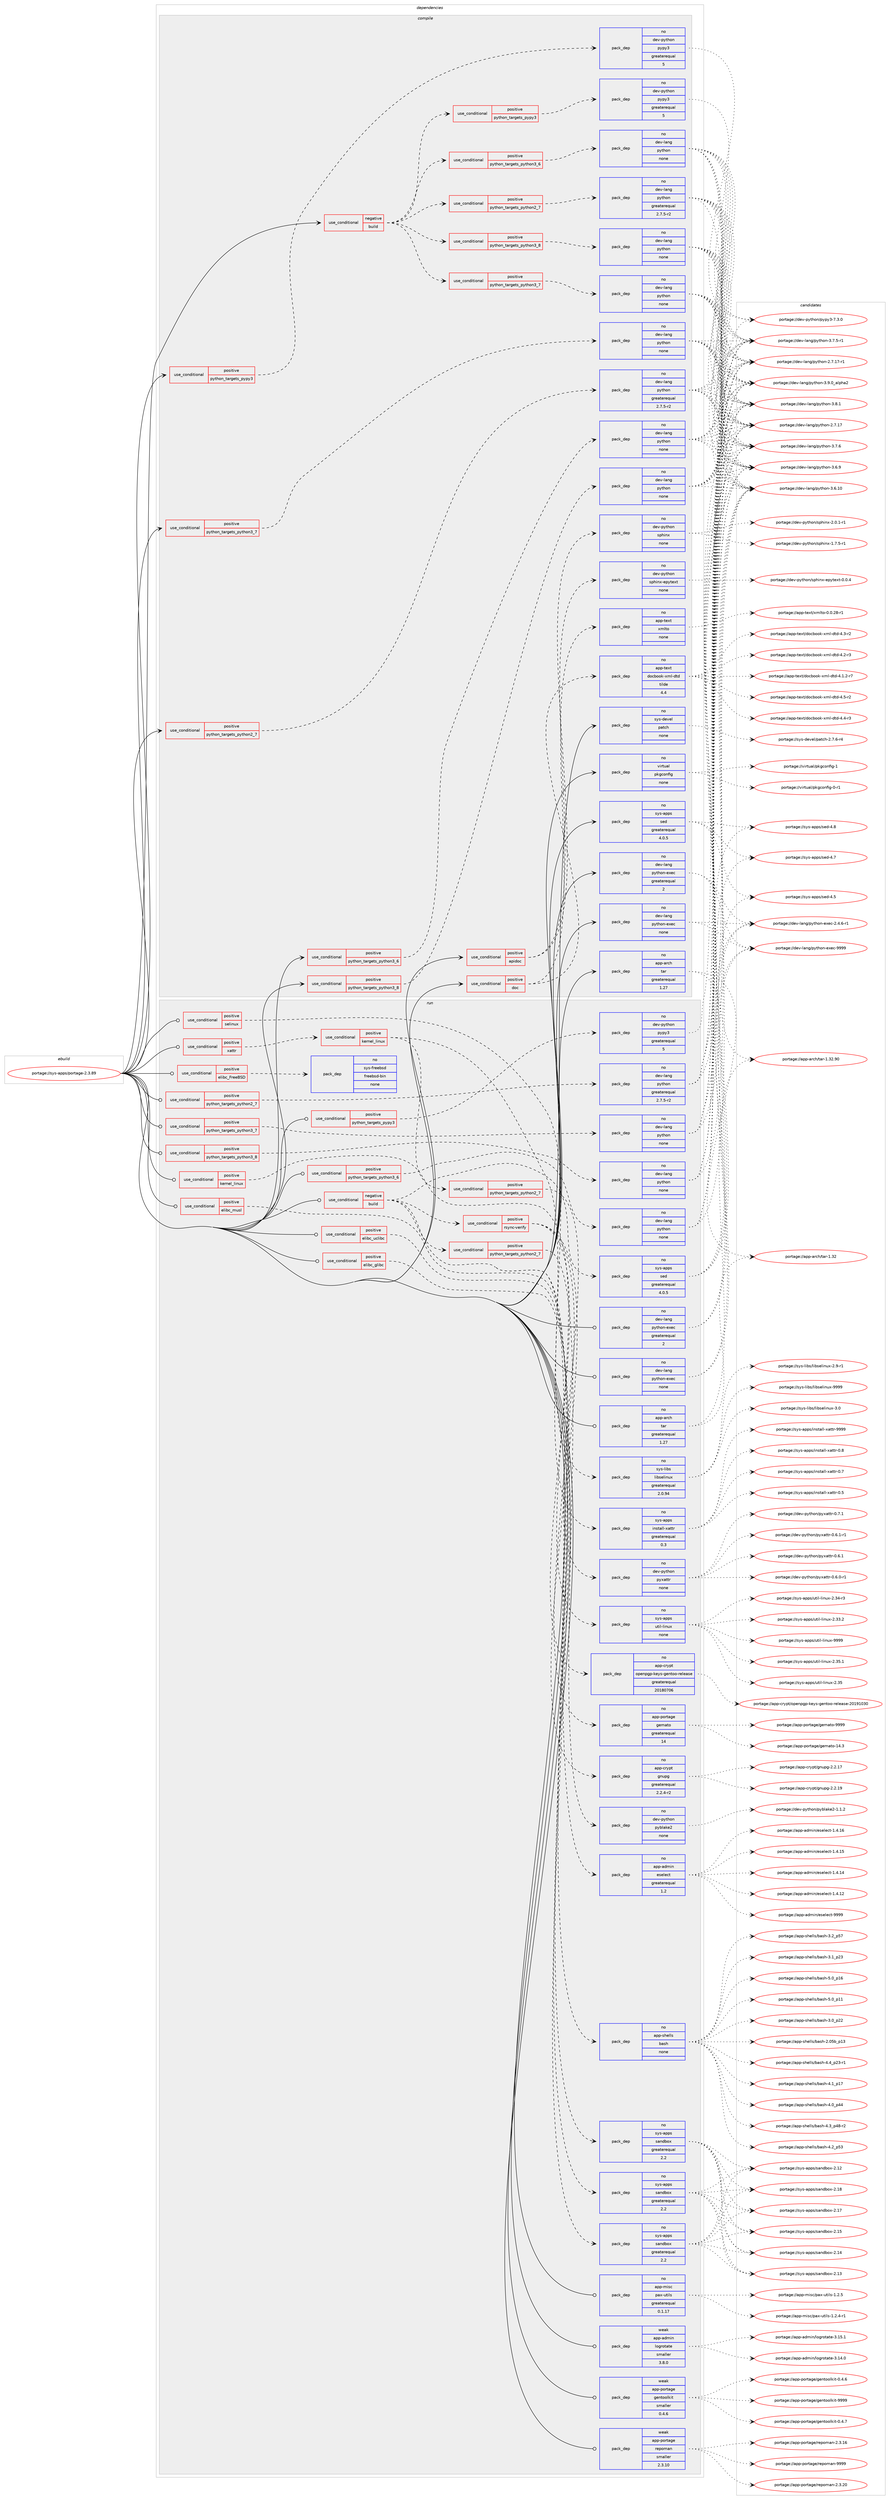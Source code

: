 digraph prolog {

# *************
# Graph options
# *************

newrank=true;
concentrate=true;
compound=true;
graph [rankdir=LR,fontname=Helvetica,fontsize=10,ranksep=1.5];#, ranksep=2.5, nodesep=0.2];
edge  [arrowhead=vee];
node  [fontname=Helvetica,fontsize=10];

# **********
# The ebuild
# **********

subgraph cluster_leftcol {
color=gray;
rank=same;
label=<<i>ebuild</i>>;
id [label="portage://sys-apps/portage-2.3.89", color=red, width=4, href="../sys-apps/portage-2.3.89.svg"];
}

# ****************
# The dependencies
# ****************

subgraph cluster_midcol {
color=gray;
label=<<i>dependencies</i>>;
subgraph cluster_compile {
fillcolor="#eeeeee";
style=filled;
label=<<i>compile</i>>;
subgraph cond12950 {
dependency61179 [label=<<TABLE BORDER="0" CELLBORDER="1" CELLSPACING="0" CELLPADDING="4"><TR><TD ROWSPAN="3" CELLPADDING="10">use_conditional</TD></TR><TR><TD>negative</TD></TR><TR><TD>build</TD></TR></TABLE>>, shape=none, color=red];
subgraph cond12951 {
dependency61180 [label=<<TABLE BORDER="0" CELLBORDER="1" CELLSPACING="0" CELLPADDING="4"><TR><TD ROWSPAN="3" CELLPADDING="10">use_conditional</TD></TR><TR><TD>positive</TD></TR><TR><TD>python_targets_pypy3</TD></TR></TABLE>>, shape=none, color=red];
subgraph pack46935 {
dependency61181 [label=<<TABLE BORDER="0" CELLBORDER="1" CELLSPACING="0" CELLPADDING="4" WIDTH="220"><TR><TD ROWSPAN="6" CELLPADDING="30">pack_dep</TD></TR><TR><TD WIDTH="110">no</TD></TR><TR><TD>dev-python</TD></TR><TR><TD>pypy3</TD></TR><TR><TD>greaterequal</TD></TR><TR><TD>5</TD></TR></TABLE>>, shape=none, color=blue];
}
dependency61180:e -> dependency61181:w [weight=20,style="dashed",arrowhead="vee"];
}
dependency61179:e -> dependency61180:w [weight=20,style="dashed",arrowhead="vee"];
subgraph cond12952 {
dependency61182 [label=<<TABLE BORDER="0" CELLBORDER="1" CELLSPACING="0" CELLPADDING="4"><TR><TD ROWSPAN="3" CELLPADDING="10">use_conditional</TD></TR><TR><TD>positive</TD></TR><TR><TD>python_targets_python2_7</TD></TR></TABLE>>, shape=none, color=red];
subgraph pack46936 {
dependency61183 [label=<<TABLE BORDER="0" CELLBORDER="1" CELLSPACING="0" CELLPADDING="4" WIDTH="220"><TR><TD ROWSPAN="6" CELLPADDING="30">pack_dep</TD></TR><TR><TD WIDTH="110">no</TD></TR><TR><TD>dev-lang</TD></TR><TR><TD>python</TD></TR><TR><TD>greaterequal</TD></TR><TR><TD>2.7.5-r2</TD></TR></TABLE>>, shape=none, color=blue];
}
dependency61182:e -> dependency61183:w [weight=20,style="dashed",arrowhead="vee"];
}
dependency61179:e -> dependency61182:w [weight=20,style="dashed",arrowhead="vee"];
subgraph cond12953 {
dependency61184 [label=<<TABLE BORDER="0" CELLBORDER="1" CELLSPACING="0" CELLPADDING="4"><TR><TD ROWSPAN="3" CELLPADDING="10">use_conditional</TD></TR><TR><TD>positive</TD></TR><TR><TD>python_targets_python3_6</TD></TR></TABLE>>, shape=none, color=red];
subgraph pack46937 {
dependency61185 [label=<<TABLE BORDER="0" CELLBORDER="1" CELLSPACING="0" CELLPADDING="4" WIDTH="220"><TR><TD ROWSPAN="6" CELLPADDING="30">pack_dep</TD></TR><TR><TD WIDTH="110">no</TD></TR><TR><TD>dev-lang</TD></TR><TR><TD>python</TD></TR><TR><TD>none</TD></TR><TR><TD></TD></TR></TABLE>>, shape=none, color=blue];
}
dependency61184:e -> dependency61185:w [weight=20,style="dashed",arrowhead="vee"];
}
dependency61179:e -> dependency61184:w [weight=20,style="dashed",arrowhead="vee"];
subgraph cond12954 {
dependency61186 [label=<<TABLE BORDER="0" CELLBORDER="1" CELLSPACING="0" CELLPADDING="4"><TR><TD ROWSPAN="3" CELLPADDING="10">use_conditional</TD></TR><TR><TD>positive</TD></TR><TR><TD>python_targets_python3_7</TD></TR></TABLE>>, shape=none, color=red];
subgraph pack46938 {
dependency61187 [label=<<TABLE BORDER="0" CELLBORDER="1" CELLSPACING="0" CELLPADDING="4" WIDTH="220"><TR><TD ROWSPAN="6" CELLPADDING="30">pack_dep</TD></TR><TR><TD WIDTH="110">no</TD></TR><TR><TD>dev-lang</TD></TR><TR><TD>python</TD></TR><TR><TD>none</TD></TR><TR><TD></TD></TR></TABLE>>, shape=none, color=blue];
}
dependency61186:e -> dependency61187:w [weight=20,style="dashed",arrowhead="vee"];
}
dependency61179:e -> dependency61186:w [weight=20,style="dashed",arrowhead="vee"];
subgraph cond12955 {
dependency61188 [label=<<TABLE BORDER="0" CELLBORDER="1" CELLSPACING="0" CELLPADDING="4"><TR><TD ROWSPAN="3" CELLPADDING="10">use_conditional</TD></TR><TR><TD>positive</TD></TR><TR><TD>python_targets_python3_8</TD></TR></TABLE>>, shape=none, color=red];
subgraph pack46939 {
dependency61189 [label=<<TABLE BORDER="0" CELLBORDER="1" CELLSPACING="0" CELLPADDING="4" WIDTH="220"><TR><TD ROWSPAN="6" CELLPADDING="30">pack_dep</TD></TR><TR><TD WIDTH="110">no</TD></TR><TR><TD>dev-lang</TD></TR><TR><TD>python</TD></TR><TR><TD>none</TD></TR><TR><TD></TD></TR></TABLE>>, shape=none, color=blue];
}
dependency61188:e -> dependency61189:w [weight=20,style="dashed",arrowhead="vee"];
}
dependency61179:e -> dependency61188:w [weight=20,style="dashed",arrowhead="vee"];
}
id:e -> dependency61179:w [weight=20,style="solid",arrowhead="vee"];
subgraph cond12956 {
dependency61190 [label=<<TABLE BORDER="0" CELLBORDER="1" CELLSPACING="0" CELLPADDING="4"><TR><TD ROWSPAN="3" CELLPADDING="10">use_conditional</TD></TR><TR><TD>positive</TD></TR><TR><TD>apidoc</TD></TR></TABLE>>, shape=none, color=red];
subgraph pack46940 {
dependency61191 [label=<<TABLE BORDER="0" CELLBORDER="1" CELLSPACING="0" CELLPADDING="4" WIDTH="220"><TR><TD ROWSPAN="6" CELLPADDING="30">pack_dep</TD></TR><TR><TD WIDTH="110">no</TD></TR><TR><TD>dev-python</TD></TR><TR><TD>sphinx</TD></TR><TR><TD>none</TD></TR><TR><TD></TD></TR></TABLE>>, shape=none, color=blue];
}
dependency61190:e -> dependency61191:w [weight=20,style="dashed",arrowhead="vee"];
subgraph pack46941 {
dependency61192 [label=<<TABLE BORDER="0" CELLBORDER="1" CELLSPACING="0" CELLPADDING="4" WIDTH="220"><TR><TD ROWSPAN="6" CELLPADDING="30">pack_dep</TD></TR><TR><TD WIDTH="110">no</TD></TR><TR><TD>dev-python</TD></TR><TR><TD>sphinx-epytext</TD></TR><TR><TD>none</TD></TR><TR><TD></TD></TR></TABLE>>, shape=none, color=blue];
}
dependency61190:e -> dependency61192:w [weight=20,style="dashed",arrowhead="vee"];
}
id:e -> dependency61190:w [weight=20,style="solid",arrowhead="vee"];
subgraph cond12957 {
dependency61193 [label=<<TABLE BORDER="0" CELLBORDER="1" CELLSPACING="0" CELLPADDING="4"><TR><TD ROWSPAN="3" CELLPADDING="10">use_conditional</TD></TR><TR><TD>positive</TD></TR><TR><TD>doc</TD></TR></TABLE>>, shape=none, color=red];
subgraph pack46942 {
dependency61194 [label=<<TABLE BORDER="0" CELLBORDER="1" CELLSPACING="0" CELLPADDING="4" WIDTH="220"><TR><TD ROWSPAN="6" CELLPADDING="30">pack_dep</TD></TR><TR><TD WIDTH="110">no</TD></TR><TR><TD>app-text</TD></TR><TR><TD>xmlto</TD></TR><TR><TD>none</TD></TR><TR><TD></TD></TR></TABLE>>, shape=none, color=blue];
}
dependency61193:e -> dependency61194:w [weight=20,style="dashed",arrowhead="vee"];
subgraph pack46943 {
dependency61195 [label=<<TABLE BORDER="0" CELLBORDER="1" CELLSPACING="0" CELLPADDING="4" WIDTH="220"><TR><TD ROWSPAN="6" CELLPADDING="30">pack_dep</TD></TR><TR><TD WIDTH="110">no</TD></TR><TR><TD>app-text</TD></TR><TR><TD>docbook-xml-dtd</TD></TR><TR><TD>tilde</TD></TR><TR><TD>4.4</TD></TR></TABLE>>, shape=none, color=blue];
}
dependency61193:e -> dependency61195:w [weight=20,style="dashed",arrowhead="vee"];
}
id:e -> dependency61193:w [weight=20,style="solid",arrowhead="vee"];
subgraph cond12958 {
dependency61196 [label=<<TABLE BORDER="0" CELLBORDER="1" CELLSPACING="0" CELLPADDING="4"><TR><TD ROWSPAN="3" CELLPADDING="10">use_conditional</TD></TR><TR><TD>positive</TD></TR><TR><TD>python_targets_pypy3</TD></TR></TABLE>>, shape=none, color=red];
subgraph pack46944 {
dependency61197 [label=<<TABLE BORDER="0" CELLBORDER="1" CELLSPACING="0" CELLPADDING="4" WIDTH="220"><TR><TD ROWSPAN="6" CELLPADDING="30">pack_dep</TD></TR><TR><TD WIDTH="110">no</TD></TR><TR><TD>dev-python</TD></TR><TR><TD>pypy3</TD></TR><TR><TD>greaterequal</TD></TR><TR><TD>5</TD></TR></TABLE>>, shape=none, color=blue];
}
dependency61196:e -> dependency61197:w [weight=20,style="dashed",arrowhead="vee"];
}
id:e -> dependency61196:w [weight=20,style="solid",arrowhead="vee"];
subgraph cond12959 {
dependency61198 [label=<<TABLE BORDER="0" CELLBORDER="1" CELLSPACING="0" CELLPADDING="4"><TR><TD ROWSPAN="3" CELLPADDING="10">use_conditional</TD></TR><TR><TD>positive</TD></TR><TR><TD>python_targets_python2_7</TD></TR></TABLE>>, shape=none, color=red];
subgraph pack46945 {
dependency61199 [label=<<TABLE BORDER="0" CELLBORDER="1" CELLSPACING="0" CELLPADDING="4" WIDTH="220"><TR><TD ROWSPAN="6" CELLPADDING="30">pack_dep</TD></TR><TR><TD WIDTH="110">no</TD></TR><TR><TD>dev-lang</TD></TR><TR><TD>python</TD></TR><TR><TD>greaterequal</TD></TR><TR><TD>2.7.5-r2</TD></TR></TABLE>>, shape=none, color=blue];
}
dependency61198:e -> dependency61199:w [weight=20,style="dashed",arrowhead="vee"];
}
id:e -> dependency61198:w [weight=20,style="solid",arrowhead="vee"];
subgraph cond12960 {
dependency61200 [label=<<TABLE BORDER="0" CELLBORDER="1" CELLSPACING="0" CELLPADDING="4"><TR><TD ROWSPAN="3" CELLPADDING="10">use_conditional</TD></TR><TR><TD>positive</TD></TR><TR><TD>python_targets_python3_6</TD></TR></TABLE>>, shape=none, color=red];
subgraph pack46946 {
dependency61201 [label=<<TABLE BORDER="0" CELLBORDER="1" CELLSPACING="0" CELLPADDING="4" WIDTH="220"><TR><TD ROWSPAN="6" CELLPADDING="30">pack_dep</TD></TR><TR><TD WIDTH="110">no</TD></TR><TR><TD>dev-lang</TD></TR><TR><TD>python</TD></TR><TR><TD>none</TD></TR><TR><TD></TD></TR></TABLE>>, shape=none, color=blue];
}
dependency61200:e -> dependency61201:w [weight=20,style="dashed",arrowhead="vee"];
}
id:e -> dependency61200:w [weight=20,style="solid",arrowhead="vee"];
subgraph cond12961 {
dependency61202 [label=<<TABLE BORDER="0" CELLBORDER="1" CELLSPACING="0" CELLPADDING="4"><TR><TD ROWSPAN="3" CELLPADDING="10">use_conditional</TD></TR><TR><TD>positive</TD></TR><TR><TD>python_targets_python3_7</TD></TR></TABLE>>, shape=none, color=red];
subgraph pack46947 {
dependency61203 [label=<<TABLE BORDER="0" CELLBORDER="1" CELLSPACING="0" CELLPADDING="4" WIDTH="220"><TR><TD ROWSPAN="6" CELLPADDING="30">pack_dep</TD></TR><TR><TD WIDTH="110">no</TD></TR><TR><TD>dev-lang</TD></TR><TR><TD>python</TD></TR><TR><TD>none</TD></TR><TR><TD></TD></TR></TABLE>>, shape=none, color=blue];
}
dependency61202:e -> dependency61203:w [weight=20,style="dashed",arrowhead="vee"];
}
id:e -> dependency61202:w [weight=20,style="solid",arrowhead="vee"];
subgraph cond12962 {
dependency61204 [label=<<TABLE BORDER="0" CELLBORDER="1" CELLSPACING="0" CELLPADDING="4"><TR><TD ROWSPAN="3" CELLPADDING="10">use_conditional</TD></TR><TR><TD>positive</TD></TR><TR><TD>python_targets_python3_8</TD></TR></TABLE>>, shape=none, color=red];
subgraph pack46948 {
dependency61205 [label=<<TABLE BORDER="0" CELLBORDER="1" CELLSPACING="0" CELLPADDING="4" WIDTH="220"><TR><TD ROWSPAN="6" CELLPADDING="30">pack_dep</TD></TR><TR><TD WIDTH="110">no</TD></TR><TR><TD>dev-lang</TD></TR><TR><TD>python</TD></TR><TR><TD>none</TD></TR><TR><TD></TD></TR></TABLE>>, shape=none, color=blue];
}
dependency61204:e -> dependency61205:w [weight=20,style="dashed",arrowhead="vee"];
}
id:e -> dependency61204:w [weight=20,style="solid",arrowhead="vee"];
subgraph pack46949 {
dependency61206 [label=<<TABLE BORDER="0" CELLBORDER="1" CELLSPACING="0" CELLPADDING="4" WIDTH="220"><TR><TD ROWSPAN="6" CELLPADDING="30">pack_dep</TD></TR><TR><TD WIDTH="110">no</TD></TR><TR><TD>app-arch</TD></TR><TR><TD>tar</TD></TR><TR><TD>greaterequal</TD></TR><TR><TD>1.27</TD></TR></TABLE>>, shape=none, color=blue];
}
id:e -> dependency61206:w [weight=20,style="solid",arrowhead="vee"];
subgraph pack46950 {
dependency61207 [label=<<TABLE BORDER="0" CELLBORDER="1" CELLSPACING="0" CELLPADDING="4" WIDTH="220"><TR><TD ROWSPAN="6" CELLPADDING="30">pack_dep</TD></TR><TR><TD WIDTH="110">no</TD></TR><TR><TD>dev-lang</TD></TR><TR><TD>python-exec</TD></TR><TR><TD>greaterequal</TD></TR><TR><TD>2</TD></TR></TABLE>>, shape=none, color=blue];
}
id:e -> dependency61207:w [weight=20,style="solid",arrowhead="vee"];
subgraph pack46951 {
dependency61208 [label=<<TABLE BORDER="0" CELLBORDER="1" CELLSPACING="0" CELLPADDING="4" WIDTH="220"><TR><TD ROWSPAN="6" CELLPADDING="30">pack_dep</TD></TR><TR><TD WIDTH="110">no</TD></TR><TR><TD>dev-lang</TD></TR><TR><TD>python-exec</TD></TR><TR><TD>none</TD></TR><TR><TD></TD></TR></TABLE>>, shape=none, color=blue];
}
id:e -> dependency61208:w [weight=20,style="solid",arrowhead="vee"];
subgraph pack46952 {
dependency61209 [label=<<TABLE BORDER="0" CELLBORDER="1" CELLSPACING="0" CELLPADDING="4" WIDTH="220"><TR><TD ROWSPAN="6" CELLPADDING="30">pack_dep</TD></TR><TR><TD WIDTH="110">no</TD></TR><TR><TD>sys-apps</TD></TR><TR><TD>sed</TD></TR><TR><TD>greaterequal</TD></TR><TR><TD>4.0.5</TD></TR></TABLE>>, shape=none, color=blue];
}
id:e -> dependency61209:w [weight=20,style="solid",arrowhead="vee"];
subgraph pack46953 {
dependency61210 [label=<<TABLE BORDER="0" CELLBORDER="1" CELLSPACING="0" CELLPADDING="4" WIDTH="220"><TR><TD ROWSPAN="6" CELLPADDING="30">pack_dep</TD></TR><TR><TD WIDTH="110">no</TD></TR><TR><TD>sys-devel</TD></TR><TR><TD>patch</TD></TR><TR><TD>none</TD></TR><TR><TD></TD></TR></TABLE>>, shape=none, color=blue];
}
id:e -> dependency61210:w [weight=20,style="solid",arrowhead="vee"];
subgraph pack46954 {
dependency61211 [label=<<TABLE BORDER="0" CELLBORDER="1" CELLSPACING="0" CELLPADDING="4" WIDTH="220"><TR><TD ROWSPAN="6" CELLPADDING="30">pack_dep</TD></TR><TR><TD WIDTH="110">no</TD></TR><TR><TD>virtual</TD></TR><TR><TD>pkgconfig</TD></TR><TR><TD>none</TD></TR><TR><TD></TD></TR></TABLE>>, shape=none, color=blue];
}
id:e -> dependency61211:w [weight=20,style="solid",arrowhead="vee"];
}
subgraph cluster_compileandrun {
fillcolor="#eeeeee";
style=filled;
label=<<i>compile and run</i>>;
}
subgraph cluster_run {
fillcolor="#eeeeee";
style=filled;
label=<<i>run</i>>;
subgraph cond12963 {
dependency61212 [label=<<TABLE BORDER="0" CELLBORDER="1" CELLSPACING="0" CELLPADDING="4"><TR><TD ROWSPAN="3" CELLPADDING="10">use_conditional</TD></TR><TR><TD>negative</TD></TR><TR><TD>build</TD></TR></TABLE>>, shape=none, color=red];
subgraph pack46955 {
dependency61213 [label=<<TABLE BORDER="0" CELLBORDER="1" CELLSPACING="0" CELLPADDING="4" WIDTH="220"><TR><TD ROWSPAN="6" CELLPADDING="30">pack_dep</TD></TR><TR><TD WIDTH="110">no</TD></TR><TR><TD>sys-apps</TD></TR><TR><TD>sed</TD></TR><TR><TD>greaterequal</TD></TR><TR><TD>4.0.5</TD></TR></TABLE>>, shape=none, color=blue];
}
dependency61212:e -> dependency61213:w [weight=20,style="dashed",arrowhead="vee"];
subgraph pack46956 {
dependency61214 [label=<<TABLE BORDER="0" CELLBORDER="1" CELLSPACING="0" CELLPADDING="4" WIDTH="220"><TR><TD ROWSPAN="6" CELLPADDING="30">pack_dep</TD></TR><TR><TD WIDTH="110">no</TD></TR><TR><TD>app-shells</TD></TR><TR><TD>bash</TD></TR><TR><TD>none</TD></TR><TR><TD></TD></TR></TABLE>>, shape=none, color=blue];
}
dependency61212:e -> dependency61214:w [weight=20,style="dashed",arrowhead="vee"];
subgraph pack46957 {
dependency61215 [label=<<TABLE BORDER="0" CELLBORDER="1" CELLSPACING="0" CELLPADDING="4" WIDTH="220"><TR><TD ROWSPAN="6" CELLPADDING="30">pack_dep</TD></TR><TR><TD WIDTH="110">no</TD></TR><TR><TD>app-admin</TD></TR><TR><TD>eselect</TD></TR><TR><TD>greaterequal</TD></TR><TR><TD>1.2</TD></TR></TABLE>>, shape=none, color=blue];
}
dependency61212:e -> dependency61215:w [weight=20,style="dashed",arrowhead="vee"];
subgraph cond12964 {
dependency61216 [label=<<TABLE BORDER="0" CELLBORDER="1" CELLSPACING="0" CELLPADDING="4"><TR><TD ROWSPAN="3" CELLPADDING="10">use_conditional</TD></TR><TR><TD>positive</TD></TR><TR><TD>python_targets_python2_7</TD></TR></TABLE>>, shape=none, color=red];
subgraph pack46958 {
dependency61217 [label=<<TABLE BORDER="0" CELLBORDER="1" CELLSPACING="0" CELLPADDING="4" WIDTH="220"><TR><TD ROWSPAN="6" CELLPADDING="30">pack_dep</TD></TR><TR><TD WIDTH="110">no</TD></TR><TR><TD>dev-python</TD></TR><TR><TD>pyblake2</TD></TR><TR><TD>none</TD></TR><TR><TD></TD></TR></TABLE>>, shape=none, color=blue];
}
dependency61216:e -> dependency61217:w [weight=20,style="dashed",arrowhead="vee"];
}
dependency61212:e -> dependency61216:w [weight=20,style="dashed",arrowhead="vee"];
subgraph cond12965 {
dependency61218 [label=<<TABLE BORDER="0" CELLBORDER="1" CELLSPACING="0" CELLPADDING="4"><TR><TD ROWSPAN="3" CELLPADDING="10">use_conditional</TD></TR><TR><TD>positive</TD></TR><TR><TD>rsync-verify</TD></TR></TABLE>>, shape=none, color=red];
subgraph pack46959 {
dependency61219 [label=<<TABLE BORDER="0" CELLBORDER="1" CELLSPACING="0" CELLPADDING="4" WIDTH="220"><TR><TD ROWSPAN="6" CELLPADDING="30">pack_dep</TD></TR><TR><TD WIDTH="110">no</TD></TR><TR><TD>app-portage</TD></TR><TR><TD>gemato</TD></TR><TR><TD>greaterequal</TD></TR><TR><TD>14</TD></TR></TABLE>>, shape=none, color=blue];
}
dependency61218:e -> dependency61219:w [weight=20,style="dashed",arrowhead="vee"];
subgraph pack46960 {
dependency61220 [label=<<TABLE BORDER="0" CELLBORDER="1" CELLSPACING="0" CELLPADDING="4" WIDTH="220"><TR><TD ROWSPAN="6" CELLPADDING="30">pack_dep</TD></TR><TR><TD WIDTH="110">no</TD></TR><TR><TD>app-crypt</TD></TR><TR><TD>openpgp-keys-gentoo-release</TD></TR><TR><TD>greaterequal</TD></TR><TR><TD>20180706</TD></TR></TABLE>>, shape=none, color=blue];
}
dependency61218:e -> dependency61220:w [weight=20,style="dashed",arrowhead="vee"];
subgraph pack46961 {
dependency61221 [label=<<TABLE BORDER="0" CELLBORDER="1" CELLSPACING="0" CELLPADDING="4" WIDTH="220"><TR><TD ROWSPAN="6" CELLPADDING="30">pack_dep</TD></TR><TR><TD WIDTH="110">no</TD></TR><TR><TD>app-crypt</TD></TR><TR><TD>gnupg</TD></TR><TR><TD>greaterequal</TD></TR><TR><TD>2.2.4-r2</TD></TR></TABLE>>, shape=none, color=blue];
}
dependency61218:e -> dependency61221:w [weight=20,style="dashed",arrowhead="vee"];
}
dependency61212:e -> dependency61218:w [weight=20,style="dashed",arrowhead="vee"];
}
id:e -> dependency61212:w [weight=20,style="solid",arrowhead="odot"];
subgraph cond12966 {
dependency61222 [label=<<TABLE BORDER="0" CELLBORDER="1" CELLSPACING="0" CELLPADDING="4"><TR><TD ROWSPAN="3" CELLPADDING="10">use_conditional</TD></TR><TR><TD>positive</TD></TR><TR><TD>elibc_FreeBSD</TD></TR></TABLE>>, shape=none, color=red];
subgraph pack46962 {
dependency61223 [label=<<TABLE BORDER="0" CELLBORDER="1" CELLSPACING="0" CELLPADDING="4" WIDTH="220"><TR><TD ROWSPAN="6" CELLPADDING="30">pack_dep</TD></TR><TR><TD WIDTH="110">no</TD></TR><TR><TD>sys-freebsd</TD></TR><TR><TD>freebsd-bin</TD></TR><TR><TD>none</TD></TR><TR><TD></TD></TR></TABLE>>, shape=none, color=blue];
}
dependency61222:e -> dependency61223:w [weight=20,style="dashed",arrowhead="vee"];
}
id:e -> dependency61222:w [weight=20,style="solid",arrowhead="odot"];
subgraph cond12967 {
dependency61224 [label=<<TABLE BORDER="0" CELLBORDER="1" CELLSPACING="0" CELLPADDING="4"><TR><TD ROWSPAN="3" CELLPADDING="10">use_conditional</TD></TR><TR><TD>positive</TD></TR><TR><TD>elibc_glibc</TD></TR></TABLE>>, shape=none, color=red];
subgraph pack46963 {
dependency61225 [label=<<TABLE BORDER="0" CELLBORDER="1" CELLSPACING="0" CELLPADDING="4" WIDTH="220"><TR><TD ROWSPAN="6" CELLPADDING="30">pack_dep</TD></TR><TR><TD WIDTH="110">no</TD></TR><TR><TD>sys-apps</TD></TR><TR><TD>sandbox</TD></TR><TR><TD>greaterequal</TD></TR><TR><TD>2.2</TD></TR></TABLE>>, shape=none, color=blue];
}
dependency61224:e -> dependency61225:w [weight=20,style="dashed",arrowhead="vee"];
}
id:e -> dependency61224:w [weight=20,style="solid",arrowhead="odot"];
subgraph cond12968 {
dependency61226 [label=<<TABLE BORDER="0" CELLBORDER="1" CELLSPACING="0" CELLPADDING="4"><TR><TD ROWSPAN="3" CELLPADDING="10">use_conditional</TD></TR><TR><TD>positive</TD></TR><TR><TD>elibc_musl</TD></TR></TABLE>>, shape=none, color=red];
subgraph pack46964 {
dependency61227 [label=<<TABLE BORDER="0" CELLBORDER="1" CELLSPACING="0" CELLPADDING="4" WIDTH="220"><TR><TD ROWSPAN="6" CELLPADDING="30">pack_dep</TD></TR><TR><TD WIDTH="110">no</TD></TR><TR><TD>sys-apps</TD></TR><TR><TD>sandbox</TD></TR><TR><TD>greaterequal</TD></TR><TR><TD>2.2</TD></TR></TABLE>>, shape=none, color=blue];
}
dependency61226:e -> dependency61227:w [weight=20,style="dashed",arrowhead="vee"];
}
id:e -> dependency61226:w [weight=20,style="solid",arrowhead="odot"];
subgraph cond12969 {
dependency61228 [label=<<TABLE BORDER="0" CELLBORDER="1" CELLSPACING="0" CELLPADDING="4"><TR><TD ROWSPAN="3" CELLPADDING="10">use_conditional</TD></TR><TR><TD>positive</TD></TR><TR><TD>elibc_uclibc</TD></TR></TABLE>>, shape=none, color=red];
subgraph pack46965 {
dependency61229 [label=<<TABLE BORDER="0" CELLBORDER="1" CELLSPACING="0" CELLPADDING="4" WIDTH="220"><TR><TD ROWSPAN="6" CELLPADDING="30">pack_dep</TD></TR><TR><TD WIDTH="110">no</TD></TR><TR><TD>sys-apps</TD></TR><TR><TD>sandbox</TD></TR><TR><TD>greaterequal</TD></TR><TR><TD>2.2</TD></TR></TABLE>>, shape=none, color=blue];
}
dependency61228:e -> dependency61229:w [weight=20,style="dashed",arrowhead="vee"];
}
id:e -> dependency61228:w [weight=20,style="solid",arrowhead="odot"];
subgraph cond12970 {
dependency61230 [label=<<TABLE BORDER="0" CELLBORDER="1" CELLSPACING="0" CELLPADDING="4"><TR><TD ROWSPAN="3" CELLPADDING="10">use_conditional</TD></TR><TR><TD>positive</TD></TR><TR><TD>kernel_linux</TD></TR></TABLE>>, shape=none, color=red];
subgraph pack46966 {
dependency61231 [label=<<TABLE BORDER="0" CELLBORDER="1" CELLSPACING="0" CELLPADDING="4" WIDTH="220"><TR><TD ROWSPAN="6" CELLPADDING="30">pack_dep</TD></TR><TR><TD WIDTH="110">no</TD></TR><TR><TD>sys-apps</TD></TR><TR><TD>util-linux</TD></TR><TR><TD>none</TD></TR><TR><TD></TD></TR></TABLE>>, shape=none, color=blue];
}
dependency61230:e -> dependency61231:w [weight=20,style="dashed",arrowhead="vee"];
}
id:e -> dependency61230:w [weight=20,style="solid",arrowhead="odot"];
subgraph cond12971 {
dependency61232 [label=<<TABLE BORDER="0" CELLBORDER="1" CELLSPACING="0" CELLPADDING="4"><TR><TD ROWSPAN="3" CELLPADDING="10">use_conditional</TD></TR><TR><TD>positive</TD></TR><TR><TD>python_targets_pypy3</TD></TR></TABLE>>, shape=none, color=red];
subgraph pack46967 {
dependency61233 [label=<<TABLE BORDER="0" CELLBORDER="1" CELLSPACING="0" CELLPADDING="4" WIDTH="220"><TR><TD ROWSPAN="6" CELLPADDING="30">pack_dep</TD></TR><TR><TD WIDTH="110">no</TD></TR><TR><TD>dev-python</TD></TR><TR><TD>pypy3</TD></TR><TR><TD>greaterequal</TD></TR><TR><TD>5</TD></TR></TABLE>>, shape=none, color=blue];
}
dependency61232:e -> dependency61233:w [weight=20,style="dashed",arrowhead="vee"];
}
id:e -> dependency61232:w [weight=20,style="solid",arrowhead="odot"];
subgraph cond12972 {
dependency61234 [label=<<TABLE BORDER="0" CELLBORDER="1" CELLSPACING="0" CELLPADDING="4"><TR><TD ROWSPAN="3" CELLPADDING="10">use_conditional</TD></TR><TR><TD>positive</TD></TR><TR><TD>python_targets_python2_7</TD></TR></TABLE>>, shape=none, color=red];
subgraph pack46968 {
dependency61235 [label=<<TABLE BORDER="0" CELLBORDER="1" CELLSPACING="0" CELLPADDING="4" WIDTH="220"><TR><TD ROWSPAN="6" CELLPADDING="30">pack_dep</TD></TR><TR><TD WIDTH="110">no</TD></TR><TR><TD>dev-lang</TD></TR><TR><TD>python</TD></TR><TR><TD>greaterequal</TD></TR><TR><TD>2.7.5-r2</TD></TR></TABLE>>, shape=none, color=blue];
}
dependency61234:e -> dependency61235:w [weight=20,style="dashed",arrowhead="vee"];
}
id:e -> dependency61234:w [weight=20,style="solid",arrowhead="odot"];
subgraph cond12973 {
dependency61236 [label=<<TABLE BORDER="0" CELLBORDER="1" CELLSPACING="0" CELLPADDING="4"><TR><TD ROWSPAN="3" CELLPADDING="10">use_conditional</TD></TR><TR><TD>positive</TD></TR><TR><TD>python_targets_python3_6</TD></TR></TABLE>>, shape=none, color=red];
subgraph pack46969 {
dependency61237 [label=<<TABLE BORDER="0" CELLBORDER="1" CELLSPACING="0" CELLPADDING="4" WIDTH="220"><TR><TD ROWSPAN="6" CELLPADDING="30">pack_dep</TD></TR><TR><TD WIDTH="110">no</TD></TR><TR><TD>dev-lang</TD></TR><TR><TD>python</TD></TR><TR><TD>none</TD></TR><TR><TD></TD></TR></TABLE>>, shape=none, color=blue];
}
dependency61236:e -> dependency61237:w [weight=20,style="dashed",arrowhead="vee"];
}
id:e -> dependency61236:w [weight=20,style="solid",arrowhead="odot"];
subgraph cond12974 {
dependency61238 [label=<<TABLE BORDER="0" CELLBORDER="1" CELLSPACING="0" CELLPADDING="4"><TR><TD ROWSPAN="3" CELLPADDING="10">use_conditional</TD></TR><TR><TD>positive</TD></TR><TR><TD>python_targets_python3_7</TD></TR></TABLE>>, shape=none, color=red];
subgraph pack46970 {
dependency61239 [label=<<TABLE BORDER="0" CELLBORDER="1" CELLSPACING="0" CELLPADDING="4" WIDTH="220"><TR><TD ROWSPAN="6" CELLPADDING="30">pack_dep</TD></TR><TR><TD WIDTH="110">no</TD></TR><TR><TD>dev-lang</TD></TR><TR><TD>python</TD></TR><TR><TD>none</TD></TR><TR><TD></TD></TR></TABLE>>, shape=none, color=blue];
}
dependency61238:e -> dependency61239:w [weight=20,style="dashed",arrowhead="vee"];
}
id:e -> dependency61238:w [weight=20,style="solid",arrowhead="odot"];
subgraph cond12975 {
dependency61240 [label=<<TABLE BORDER="0" CELLBORDER="1" CELLSPACING="0" CELLPADDING="4"><TR><TD ROWSPAN="3" CELLPADDING="10">use_conditional</TD></TR><TR><TD>positive</TD></TR><TR><TD>python_targets_python3_8</TD></TR></TABLE>>, shape=none, color=red];
subgraph pack46971 {
dependency61241 [label=<<TABLE BORDER="0" CELLBORDER="1" CELLSPACING="0" CELLPADDING="4" WIDTH="220"><TR><TD ROWSPAN="6" CELLPADDING="30">pack_dep</TD></TR><TR><TD WIDTH="110">no</TD></TR><TR><TD>dev-lang</TD></TR><TR><TD>python</TD></TR><TR><TD>none</TD></TR><TR><TD></TD></TR></TABLE>>, shape=none, color=blue];
}
dependency61240:e -> dependency61241:w [weight=20,style="dashed",arrowhead="vee"];
}
id:e -> dependency61240:w [weight=20,style="solid",arrowhead="odot"];
subgraph cond12976 {
dependency61242 [label=<<TABLE BORDER="0" CELLBORDER="1" CELLSPACING="0" CELLPADDING="4"><TR><TD ROWSPAN="3" CELLPADDING="10">use_conditional</TD></TR><TR><TD>positive</TD></TR><TR><TD>selinux</TD></TR></TABLE>>, shape=none, color=red];
subgraph pack46972 {
dependency61243 [label=<<TABLE BORDER="0" CELLBORDER="1" CELLSPACING="0" CELLPADDING="4" WIDTH="220"><TR><TD ROWSPAN="6" CELLPADDING="30">pack_dep</TD></TR><TR><TD WIDTH="110">no</TD></TR><TR><TD>sys-libs</TD></TR><TR><TD>libselinux</TD></TR><TR><TD>greaterequal</TD></TR><TR><TD>2.0.94</TD></TR></TABLE>>, shape=none, color=blue];
}
dependency61242:e -> dependency61243:w [weight=20,style="dashed",arrowhead="vee"];
}
id:e -> dependency61242:w [weight=20,style="solid",arrowhead="odot"];
subgraph cond12977 {
dependency61244 [label=<<TABLE BORDER="0" CELLBORDER="1" CELLSPACING="0" CELLPADDING="4"><TR><TD ROWSPAN="3" CELLPADDING="10">use_conditional</TD></TR><TR><TD>positive</TD></TR><TR><TD>xattr</TD></TR></TABLE>>, shape=none, color=red];
subgraph cond12978 {
dependency61245 [label=<<TABLE BORDER="0" CELLBORDER="1" CELLSPACING="0" CELLPADDING="4"><TR><TD ROWSPAN="3" CELLPADDING="10">use_conditional</TD></TR><TR><TD>positive</TD></TR><TR><TD>kernel_linux</TD></TR></TABLE>>, shape=none, color=red];
subgraph pack46973 {
dependency61246 [label=<<TABLE BORDER="0" CELLBORDER="1" CELLSPACING="0" CELLPADDING="4" WIDTH="220"><TR><TD ROWSPAN="6" CELLPADDING="30">pack_dep</TD></TR><TR><TD WIDTH="110">no</TD></TR><TR><TD>sys-apps</TD></TR><TR><TD>install-xattr</TD></TR><TR><TD>greaterequal</TD></TR><TR><TD>0.3</TD></TR></TABLE>>, shape=none, color=blue];
}
dependency61245:e -> dependency61246:w [weight=20,style="dashed",arrowhead="vee"];
subgraph cond12979 {
dependency61247 [label=<<TABLE BORDER="0" CELLBORDER="1" CELLSPACING="0" CELLPADDING="4"><TR><TD ROWSPAN="3" CELLPADDING="10">use_conditional</TD></TR><TR><TD>positive</TD></TR><TR><TD>python_targets_python2_7</TD></TR></TABLE>>, shape=none, color=red];
subgraph pack46974 {
dependency61248 [label=<<TABLE BORDER="0" CELLBORDER="1" CELLSPACING="0" CELLPADDING="4" WIDTH="220"><TR><TD ROWSPAN="6" CELLPADDING="30">pack_dep</TD></TR><TR><TD WIDTH="110">no</TD></TR><TR><TD>dev-python</TD></TR><TR><TD>pyxattr</TD></TR><TR><TD>none</TD></TR><TR><TD></TD></TR></TABLE>>, shape=none, color=blue];
}
dependency61247:e -> dependency61248:w [weight=20,style="dashed",arrowhead="vee"];
}
dependency61245:e -> dependency61247:w [weight=20,style="dashed",arrowhead="vee"];
}
dependency61244:e -> dependency61245:w [weight=20,style="dashed",arrowhead="vee"];
}
id:e -> dependency61244:w [weight=20,style="solid",arrowhead="odot"];
subgraph pack46975 {
dependency61249 [label=<<TABLE BORDER="0" CELLBORDER="1" CELLSPACING="0" CELLPADDING="4" WIDTH="220"><TR><TD ROWSPAN="6" CELLPADDING="30">pack_dep</TD></TR><TR><TD WIDTH="110">no</TD></TR><TR><TD>app-arch</TD></TR><TR><TD>tar</TD></TR><TR><TD>greaterequal</TD></TR><TR><TD>1.27</TD></TR></TABLE>>, shape=none, color=blue];
}
id:e -> dependency61249:w [weight=20,style="solid",arrowhead="odot"];
subgraph pack46976 {
dependency61250 [label=<<TABLE BORDER="0" CELLBORDER="1" CELLSPACING="0" CELLPADDING="4" WIDTH="220"><TR><TD ROWSPAN="6" CELLPADDING="30">pack_dep</TD></TR><TR><TD WIDTH="110">no</TD></TR><TR><TD>app-misc</TD></TR><TR><TD>pax-utils</TD></TR><TR><TD>greaterequal</TD></TR><TR><TD>0.1.17</TD></TR></TABLE>>, shape=none, color=blue];
}
id:e -> dependency61250:w [weight=20,style="solid",arrowhead="odot"];
subgraph pack46977 {
dependency61251 [label=<<TABLE BORDER="0" CELLBORDER="1" CELLSPACING="0" CELLPADDING="4" WIDTH="220"><TR><TD ROWSPAN="6" CELLPADDING="30">pack_dep</TD></TR><TR><TD WIDTH="110">no</TD></TR><TR><TD>dev-lang</TD></TR><TR><TD>python-exec</TD></TR><TR><TD>greaterequal</TD></TR><TR><TD>2</TD></TR></TABLE>>, shape=none, color=blue];
}
id:e -> dependency61251:w [weight=20,style="solid",arrowhead="odot"];
subgraph pack46978 {
dependency61252 [label=<<TABLE BORDER="0" CELLBORDER="1" CELLSPACING="0" CELLPADDING="4" WIDTH="220"><TR><TD ROWSPAN="6" CELLPADDING="30">pack_dep</TD></TR><TR><TD WIDTH="110">no</TD></TR><TR><TD>dev-lang</TD></TR><TR><TD>python-exec</TD></TR><TR><TD>none</TD></TR><TR><TD></TD></TR></TABLE>>, shape=none, color=blue];
}
id:e -> dependency61252:w [weight=20,style="solid",arrowhead="odot"];
subgraph pack46979 {
dependency61253 [label=<<TABLE BORDER="0" CELLBORDER="1" CELLSPACING="0" CELLPADDING="4" WIDTH="220"><TR><TD ROWSPAN="6" CELLPADDING="30">pack_dep</TD></TR><TR><TD WIDTH="110">weak</TD></TR><TR><TD>app-admin</TD></TR><TR><TD>logrotate</TD></TR><TR><TD>smaller</TD></TR><TR><TD>3.8.0</TD></TR></TABLE>>, shape=none, color=blue];
}
id:e -> dependency61253:w [weight=20,style="solid",arrowhead="odot"];
subgraph pack46980 {
dependency61254 [label=<<TABLE BORDER="0" CELLBORDER="1" CELLSPACING="0" CELLPADDING="4" WIDTH="220"><TR><TD ROWSPAN="6" CELLPADDING="30">pack_dep</TD></TR><TR><TD WIDTH="110">weak</TD></TR><TR><TD>app-portage</TD></TR><TR><TD>gentoolkit</TD></TR><TR><TD>smaller</TD></TR><TR><TD>0.4.6</TD></TR></TABLE>>, shape=none, color=blue];
}
id:e -> dependency61254:w [weight=20,style="solid",arrowhead="odot"];
subgraph pack46981 {
dependency61255 [label=<<TABLE BORDER="0" CELLBORDER="1" CELLSPACING="0" CELLPADDING="4" WIDTH="220"><TR><TD ROWSPAN="6" CELLPADDING="30">pack_dep</TD></TR><TR><TD WIDTH="110">weak</TD></TR><TR><TD>app-portage</TD></TR><TR><TD>repoman</TD></TR><TR><TD>smaller</TD></TR><TR><TD>2.3.10</TD></TR></TABLE>>, shape=none, color=blue];
}
id:e -> dependency61255:w [weight=20,style="solid",arrowhead="odot"];
}
}

# **************
# The candidates
# **************

subgraph cluster_choices {
rank=same;
color=gray;
label=<<i>candidates</i>>;

subgraph choice46935 {
color=black;
nodesep=1;
choice100101118451121211161041111104711212111212151455546514648 [label="portage://dev-python/pypy3-7.3.0", color=red, width=4,href="../dev-python/pypy3-7.3.0.svg"];
dependency61181:e -> choice100101118451121211161041111104711212111212151455546514648:w [style=dotted,weight="100"];
}
subgraph choice46936 {
color=black;
nodesep=1;
choice10010111845108971101034711212111610411111045514657464895971081121049750 [label="portage://dev-lang/python-3.9.0_alpha2", color=red, width=4,href="../dev-lang/python-3.9.0_alpha2.svg"];
choice100101118451089711010347112121116104111110455146564649 [label="portage://dev-lang/python-3.8.1", color=red, width=4,href="../dev-lang/python-3.8.1.svg"];
choice100101118451089711010347112121116104111110455146554654 [label="portage://dev-lang/python-3.7.6", color=red, width=4,href="../dev-lang/python-3.7.6.svg"];
choice1001011184510897110103471121211161041111104551465546534511449 [label="portage://dev-lang/python-3.7.5-r1", color=red, width=4,href="../dev-lang/python-3.7.5-r1.svg"];
choice100101118451089711010347112121116104111110455146544657 [label="portage://dev-lang/python-3.6.9", color=red, width=4,href="../dev-lang/python-3.6.9.svg"];
choice10010111845108971101034711212111610411111045514654464948 [label="portage://dev-lang/python-3.6.10", color=red, width=4,href="../dev-lang/python-3.6.10.svg"];
choice100101118451089711010347112121116104111110455046554649554511449 [label="portage://dev-lang/python-2.7.17-r1", color=red, width=4,href="../dev-lang/python-2.7.17-r1.svg"];
choice10010111845108971101034711212111610411111045504655464955 [label="portage://dev-lang/python-2.7.17", color=red, width=4,href="../dev-lang/python-2.7.17.svg"];
dependency61183:e -> choice10010111845108971101034711212111610411111045514657464895971081121049750:w [style=dotted,weight="100"];
dependency61183:e -> choice100101118451089711010347112121116104111110455146564649:w [style=dotted,weight="100"];
dependency61183:e -> choice100101118451089711010347112121116104111110455146554654:w [style=dotted,weight="100"];
dependency61183:e -> choice1001011184510897110103471121211161041111104551465546534511449:w [style=dotted,weight="100"];
dependency61183:e -> choice100101118451089711010347112121116104111110455146544657:w [style=dotted,weight="100"];
dependency61183:e -> choice10010111845108971101034711212111610411111045514654464948:w [style=dotted,weight="100"];
dependency61183:e -> choice100101118451089711010347112121116104111110455046554649554511449:w [style=dotted,weight="100"];
dependency61183:e -> choice10010111845108971101034711212111610411111045504655464955:w [style=dotted,weight="100"];
}
subgraph choice46937 {
color=black;
nodesep=1;
choice10010111845108971101034711212111610411111045514657464895971081121049750 [label="portage://dev-lang/python-3.9.0_alpha2", color=red, width=4,href="../dev-lang/python-3.9.0_alpha2.svg"];
choice100101118451089711010347112121116104111110455146564649 [label="portage://dev-lang/python-3.8.1", color=red, width=4,href="../dev-lang/python-3.8.1.svg"];
choice100101118451089711010347112121116104111110455146554654 [label="portage://dev-lang/python-3.7.6", color=red, width=4,href="../dev-lang/python-3.7.6.svg"];
choice1001011184510897110103471121211161041111104551465546534511449 [label="portage://dev-lang/python-3.7.5-r1", color=red, width=4,href="../dev-lang/python-3.7.5-r1.svg"];
choice100101118451089711010347112121116104111110455146544657 [label="portage://dev-lang/python-3.6.9", color=red, width=4,href="../dev-lang/python-3.6.9.svg"];
choice10010111845108971101034711212111610411111045514654464948 [label="portage://dev-lang/python-3.6.10", color=red, width=4,href="../dev-lang/python-3.6.10.svg"];
choice100101118451089711010347112121116104111110455046554649554511449 [label="portage://dev-lang/python-2.7.17-r1", color=red, width=4,href="../dev-lang/python-2.7.17-r1.svg"];
choice10010111845108971101034711212111610411111045504655464955 [label="portage://dev-lang/python-2.7.17", color=red, width=4,href="../dev-lang/python-2.7.17.svg"];
dependency61185:e -> choice10010111845108971101034711212111610411111045514657464895971081121049750:w [style=dotted,weight="100"];
dependency61185:e -> choice100101118451089711010347112121116104111110455146564649:w [style=dotted,weight="100"];
dependency61185:e -> choice100101118451089711010347112121116104111110455146554654:w [style=dotted,weight="100"];
dependency61185:e -> choice1001011184510897110103471121211161041111104551465546534511449:w [style=dotted,weight="100"];
dependency61185:e -> choice100101118451089711010347112121116104111110455146544657:w [style=dotted,weight="100"];
dependency61185:e -> choice10010111845108971101034711212111610411111045514654464948:w [style=dotted,weight="100"];
dependency61185:e -> choice100101118451089711010347112121116104111110455046554649554511449:w [style=dotted,weight="100"];
dependency61185:e -> choice10010111845108971101034711212111610411111045504655464955:w [style=dotted,weight="100"];
}
subgraph choice46938 {
color=black;
nodesep=1;
choice10010111845108971101034711212111610411111045514657464895971081121049750 [label="portage://dev-lang/python-3.9.0_alpha2", color=red, width=4,href="../dev-lang/python-3.9.0_alpha2.svg"];
choice100101118451089711010347112121116104111110455146564649 [label="portage://dev-lang/python-3.8.1", color=red, width=4,href="../dev-lang/python-3.8.1.svg"];
choice100101118451089711010347112121116104111110455146554654 [label="portage://dev-lang/python-3.7.6", color=red, width=4,href="../dev-lang/python-3.7.6.svg"];
choice1001011184510897110103471121211161041111104551465546534511449 [label="portage://dev-lang/python-3.7.5-r1", color=red, width=4,href="../dev-lang/python-3.7.5-r1.svg"];
choice100101118451089711010347112121116104111110455146544657 [label="portage://dev-lang/python-3.6.9", color=red, width=4,href="../dev-lang/python-3.6.9.svg"];
choice10010111845108971101034711212111610411111045514654464948 [label="portage://dev-lang/python-3.6.10", color=red, width=4,href="../dev-lang/python-3.6.10.svg"];
choice100101118451089711010347112121116104111110455046554649554511449 [label="portage://dev-lang/python-2.7.17-r1", color=red, width=4,href="../dev-lang/python-2.7.17-r1.svg"];
choice10010111845108971101034711212111610411111045504655464955 [label="portage://dev-lang/python-2.7.17", color=red, width=4,href="../dev-lang/python-2.7.17.svg"];
dependency61187:e -> choice10010111845108971101034711212111610411111045514657464895971081121049750:w [style=dotted,weight="100"];
dependency61187:e -> choice100101118451089711010347112121116104111110455146564649:w [style=dotted,weight="100"];
dependency61187:e -> choice100101118451089711010347112121116104111110455146554654:w [style=dotted,weight="100"];
dependency61187:e -> choice1001011184510897110103471121211161041111104551465546534511449:w [style=dotted,weight="100"];
dependency61187:e -> choice100101118451089711010347112121116104111110455146544657:w [style=dotted,weight="100"];
dependency61187:e -> choice10010111845108971101034711212111610411111045514654464948:w [style=dotted,weight="100"];
dependency61187:e -> choice100101118451089711010347112121116104111110455046554649554511449:w [style=dotted,weight="100"];
dependency61187:e -> choice10010111845108971101034711212111610411111045504655464955:w [style=dotted,weight="100"];
}
subgraph choice46939 {
color=black;
nodesep=1;
choice10010111845108971101034711212111610411111045514657464895971081121049750 [label="portage://dev-lang/python-3.9.0_alpha2", color=red, width=4,href="../dev-lang/python-3.9.0_alpha2.svg"];
choice100101118451089711010347112121116104111110455146564649 [label="portage://dev-lang/python-3.8.1", color=red, width=4,href="../dev-lang/python-3.8.1.svg"];
choice100101118451089711010347112121116104111110455146554654 [label="portage://dev-lang/python-3.7.6", color=red, width=4,href="../dev-lang/python-3.7.6.svg"];
choice1001011184510897110103471121211161041111104551465546534511449 [label="portage://dev-lang/python-3.7.5-r1", color=red, width=4,href="../dev-lang/python-3.7.5-r1.svg"];
choice100101118451089711010347112121116104111110455146544657 [label="portage://dev-lang/python-3.6.9", color=red, width=4,href="../dev-lang/python-3.6.9.svg"];
choice10010111845108971101034711212111610411111045514654464948 [label="portage://dev-lang/python-3.6.10", color=red, width=4,href="../dev-lang/python-3.6.10.svg"];
choice100101118451089711010347112121116104111110455046554649554511449 [label="portage://dev-lang/python-2.7.17-r1", color=red, width=4,href="../dev-lang/python-2.7.17-r1.svg"];
choice10010111845108971101034711212111610411111045504655464955 [label="portage://dev-lang/python-2.7.17", color=red, width=4,href="../dev-lang/python-2.7.17.svg"];
dependency61189:e -> choice10010111845108971101034711212111610411111045514657464895971081121049750:w [style=dotted,weight="100"];
dependency61189:e -> choice100101118451089711010347112121116104111110455146564649:w [style=dotted,weight="100"];
dependency61189:e -> choice100101118451089711010347112121116104111110455146554654:w [style=dotted,weight="100"];
dependency61189:e -> choice1001011184510897110103471121211161041111104551465546534511449:w [style=dotted,weight="100"];
dependency61189:e -> choice100101118451089711010347112121116104111110455146544657:w [style=dotted,weight="100"];
dependency61189:e -> choice10010111845108971101034711212111610411111045514654464948:w [style=dotted,weight="100"];
dependency61189:e -> choice100101118451089711010347112121116104111110455046554649554511449:w [style=dotted,weight="100"];
dependency61189:e -> choice10010111845108971101034711212111610411111045504655464955:w [style=dotted,weight="100"];
}
subgraph choice46940 {
color=black;
nodesep=1;
choice10010111845112121116104111110471151121041051101204550464846494511449 [label="portage://dev-python/sphinx-2.0.1-r1", color=red, width=4,href="../dev-python/sphinx-2.0.1-r1.svg"];
choice10010111845112121116104111110471151121041051101204549465546534511449 [label="portage://dev-python/sphinx-1.7.5-r1", color=red, width=4,href="../dev-python/sphinx-1.7.5-r1.svg"];
dependency61191:e -> choice10010111845112121116104111110471151121041051101204550464846494511449:w [style=dotted,weight="100"];
dependency61191:e -> choice10010111845112121116104111110471151121041051101204549465546534511449:w [style=dotted,weight="100"];
}
subgraph choice46941 {
color=black;
nodesep=1;
choice100101118451121211161041111104711511210410511012045101112121116101120116454846484652 [label="portage://dev-python/sphinx-epytext-0.0.4", color=red, width=4,href="../dev-python/sphinx-epytext-0.0.4.svg"];
dependency61192:e -> choice100101118451121211161041111104711511210410511012045101112121116101120116454846484652:w [style=dotted,weight="100"];
}
subgraph choice46942 {
color=black;
nodesep=1;
choice971121124511610112011647120109108116111454846484650564511449 [label="portage://app-text/xmlto-0.0.28-r1", color=red, width=4,href="../app-text/xmlto-0.0.28-r1.svg"];
dependency61194:e -> choice971121124511610112011647120109108116111454846484650564511449:w [style=dotted,weight="100"];
}
subgraph choice46943 {
color=black;
nodesep=1;
choice97112112451161011201164710011199981111111074512010910845100116100455246534511450 [label="portage://app-text/docbook-xml-dtd-4.5-r2", color=red, width=4,href="../app-text/docbook-xml-dtd-4.5-r2.svg"];
choice97112112451161011201164710011199981111111074512010910845100116100455246524511451 [label="portage://app-text/docbook-xml-dtd-4.4-r3", color=red, width=4,href="../app-text/docbook-xml-dtd-4.4-r3.svg"];
choice97112112451161011201164710011199981111111074512010910845100116100455246514511450 [label="portage://app-text/docbook-xml-dtd-4.3-r2", color=red, width=4,href="../app-text/docbook-xml-dtd-4.3-r2.svg"];
choice97112112451161011201164710011199981111111074512010910845100116100455246504511451 [label="portage://app-text/docbook-xml-dtd-4.2-r3", color=red, width=4,href="../app-text/docbook-xml-dtd-4.2-r3.svg"];
choice971121124511610112011647100111999811111110745120109108451001161004552464946504511455 [label="portage://app-text/docbook-xml-dtd-4.1.2-r7", color=red, width=4,href="../app-text/docbook-xml-dtd-4.1.2-r7.svg"];
dependency61195:e -> choice97112112451161011201164710011199981111111074512010910845100116100455246534511450:w [style=dotted,weight="100"];
dependency61195:e -> choice97112112451161011201164710011199981111111074512010910845100116100455246524511451:w [style=dotted,weight="100"];
dependency61195:e -> choice97112112451161011201164710011199981111111074512010910845100116100455246514511450:w [style=dotted,weight="100"];
dependency61195:e -> choice97112112451161011201164710011199981111111074512010910845100116100455246504511451:w [style=dotted,weight="100"];
dependency61195:e -> choice971121124511610112011647100111999811111110745120109108451001161004552464946504511455:w [style=dotted,weight="100"];
}
subgraph choice46944 {
color=black;
nodesep=1;
choice100101118451121211161041111104711212111212151455546514648 [label="portage://dev-python/pypy3-7.3.0", color=red, width=4,href="../dev-python/pypy3-7.3.0.svg"];
dependency61197:e -> choice100101118451121211161041111104711212111212151455546514648:w [style=dotted,weight="100"];
}
subgraph choice46945 {
color=black;
nodesep=1;
choice10010111845108971101034711212111610411111045514657464895971081121049750 [label="portage://dev-lang/python-3.9.0_alpha2", color=red, width=4,href="../dev-lang/python-3.9.0_alpha2.svg"];
choice100101118451089711010347112121116104111110455146564649 [label="portage://dev-lang/python-3.8.1", color=red, width=4,href="../dev-lang/python-3.8.1.svg"];
choice100101118451089711010347112121116104111110455146554654 [label="portage://dev-lang/python-3.7.6", color=red, width=4,href="../dev-lang/python-3.7.6.svg"];
choice1001011184510897110103471121211161041111104551465546534511449 [label="portage://dev-lang/python-3.7.5-r1", color=red, width=4,href="../dev-lang/python-3.7.5-r1.svg"];
choice100101118451089711010347112121116104111110455146544657 [label="portage://dev-lang/python-3.6.9", color=red, width=4,href="../dev-lang/python-3.6.9.svg"];
choice10010111845108971101034711212111610411111045514654464948 [label="portage://dev-lang/python-3.6.10", color=red, width=4,href="../dev-lang/python-3.6.10.svg"];
choice100101118451089711010347112121116104111110455046554649554511449 [label="portage://dev-lang/python-2.7.17-r1", color=red, width=4,href="../dev-lang/python-2.7.17-r1.svg"];
choice10010111845108971101034711212111610411111045504655464955 [label="portage://dev-lang/python-2.7.17", color=red, width=4,href="../dev-lang/python-2.7.17.svg"];
dependency61199:e -> choice10010111845108971101034711212111610411111045514657464895971081121049750:w [style=dotted,weight="100"];
dependency61199:e -> choice100101118451089711010347112121116104111110455146564649:w [style=dotted,weight="100"];
dependency61199:e -> choice100101118451089711010347112121116104111110455146554654:w [style=dotted,weight="100"];
dependency61199:e -> choice1001011184510897110103471121211161041111104551465546534511449:w [style=dotted,weight="100"];
dependency61199:e -> choice100101118451089711010347112121116104111110455146544657:w [style=dotted,weight="100"];
dependency61199:e -> choice10010111845108971101034711212111610411111045514654464948:w [style=dotted,weight="100"];
dependency61199:e -> choice100101118451089711010347112121116104111110455046554649554511449:w [style=dotted,weight="100"];
dependency61199:e -> choice10010111845108971101034711212111610411111045504655464955:w [style=dotted,weight="100"];
}
subgraph choice46946 {
color=black;
nodesep=1;
choice10010111845108971101034711212111610411111045514657464895971081121049750 [label="portage://dev-lang/python-3.9.0_alpha2", color=red, width=4,href="../dev-lang/python-3.9.0_alpha2.svg"];
choice100101118451089711010347112121116104111110455146564649 [label="portage://dev-lang/python-3.8.1", color=red, width=4,href="../dev-lang/python-3.8.1.svg"];
choice100101118451089711010347112121116104111110455146554654 [label="portage://dev-lang/python-3.7.6", color=red, width=4,href="../dev-lang/python-3.7.6.svg"];
choice1001011184510897110103471121211161041111104551465546534511449 [label="portage://dev-lang/python-3.7.5-r1", color=red, width=4,href="../dev-lang/python-3.7.5-r1.svg"];
choice100101118451089711010347112121116104111110455146544657 [label="portage://dev-lang/python-3.6.9", color=red, width=4,href="../dev-lang/python-3.6.9.svg"];
choice10010111845108971101034711212111610411111045514654464948 [label="portage://dev-lang/python-3.6.10", color=red, width=4,href="../dev-lang/python-3.6.10.svg"];
choice100101118451089711010347112121116104111110455046554649554511449 [label="portage://dev-lang/python-2.7.17-r1", color=red, width=4,href="../dev-lang/python-2.7.17-r1.svg"];
choice10010111845108971101034711212111610411111045504655464955 [label="portage://dev-lang/python-2.7.17", color=red, width=4,href="../dev-lang/python-2.7.17.svg"];
dependency61201:e -> choice10010111845108971101034711212111610411111045514657464895971081121049750:w [style=dotted,weight="100"];
dependency61201:e -> choice100101118451089711010347112121116104111110455146564649:w [style=dotted,weight="100"];
dependency61201:e -> choice100101118451089711010347112121116104111110455146554654:w [style=dotted,weight="100"];
dependency61201:e -> choice1001011184510897110103471121211161041111104551465546534511449:w [style=dotted,weight="100"];
dependency61201:e -> choice100101118451089711010347112121116104111110455146544657:w [style=dotted,weight="100"];
dependency61201:e -> choice10010111845108971101034711212111610411111045514654464948:w [style=dotted,weight="100"];
dependency61201:e -> choice100101118451089711010347112121116104111110455046554649554511449:w [style=dotted,weight="100"];
dependency61201:e -> choice10010111845108971101034711212111610411111045504655464955:w [style=dotted,weight="100"];
}
subgraph choice46947 {
color=black;
nodesep=1;
choice10010111845108971101034711212111610411111045514657464895971081121049750 [label="portage://dev-lang/python-3.9.0_alpha2", color=red, width=4,href="../dev-lang/python-3.9.0_alpha2.svg"];
choice100101118451089711010347112121116104111110455146564649 [label="portage://dev-lang/python-3.8.1", color=red, width=4,href="../dev-lang/python-3.8.1.svg"];
choice100101118451089711010347112121116104111110455146554654 [label="portage://dev-lang/python-3.7.6", color=red, width=4,href="../dev-lang/python-3.7.6.svg"];
choice1001011184510897110103471121211161041111104551465546534511449 [label="portage://dev-lang/python-3.7.5-r1", color=red, width=4,href="../dev-lang/python-3.7.5-r1.svg"];
choice100101118451089711010347112121116104111110455146544657 [label="portage://dev-lang/python-3.6.9", color=red, width=4,href="../dev-lang/python-3.6.9.svg"];
choice10010111845108971101034711212111610411111045514654464948 [label="portage://dev-lang/python-3.6.10", color=red, width=4,href="../dev-lang/python-3.6.10.svg"];
choice100101118451089711010347112121116104111110455046554649554511449 [label="portage://dev-lang/python-2.7.17-r1", color=red, width=4,href="../dev-lang/python-2.7.17-r1.svg"];
choice10010111845108971101034711212111610411111045504655464955 [label="portage://dev-lang/python-2.7.17", color=red, width=4,href="../dev-lang/python-2.7.17.svg"];
dependency61203:e -> choice10010111845108971101034711212111610411111045514657464895971081121049750:w [style=dotted,weight="100"];
dependency61203:e -> choice100101118451089711010347112121116104111110455146564649:w [style=dotted,weight="100"];
dependency61203:e -> choice100101118451089711010347112121116104111110455146554654:w [style=dotted,weight="100"];
dependency61203:e -> choice1001011184510897110103471121211161041111104551465546534511449:w [style=dotted,weight="100"];
dependency61203:e -> choice100101118451089711010347112121116104111110455146544657:w [style=dotted,weight="100"];
dependency61203:e -> choice10010111845108971101034711212111610411111045514654464948:w [style=dotted,weight="100"];
dependency61203:e -> choice100101118451089711010347112121116104111110455046554649554511449:w [style=dotted,weight="100"];
dependency61203:e -> choice10010111845108971101034711212111610411111045504655464955:w [style=dotted,weight="100"];
}
subgraph choice46948 {
color=black;
nodesep=1;
choice10010111845108971101034711212111610411111045514657464895971081121049750 [label="portage://dev-lang/python-3.9.0_alpha2", color=red, width=4,href="../dev-lang/python-3.9.0_alpha2.svg"];
choice100101118451089711010347112121116104111110455146564649 [label="portage://dev-lang/python-3.8.1", color=red, width=4,href="../dev-lang/python-3.8.1.svg"];
choice100101118451089711010347112121116104111110455146554654 [label="portage://dev-lang/python-3.7.6", color=red, width=4,href="../dev-lang/python-3.7.6.svg"];
choice1001011184510897110103471121211161041111104551465546534511449 [label="portage://dev-lang/python-3.7.5-r1", color=red, width=4,href="../dev-lang/python-3.7.5-r1.svg"];
choice100101118451089711010347112121116104111110455146544657 [label="portage://dev-lang/python-3.6.9", color=red, width=4,href="../dev-lang/python-3.6.9.svg"];
choice10010111845108971101034711212111610411111045514654464948 [label="portage://dev-lang/python-3.6.10", color=red, width=4,href="../dev-lang/python-3.6.10.svg"];
choice100101118451089711010347112121116104111110455046554649554511449 [label="portage://dev-lang/python-2.7.17-r1", color=red, width=4,href="../dev-lang/python-2.7.17-r1.svg"];
choice10010111845108971101034711212111610411111045504655464955 [label="portage://dev-lang/python-2.7.17", color=red, width=4,href="../dev-lang/python-2.7.17.svg"];
dependency61205:e -> choice10010111845108971101034711212111610411111045514657464895971081121049750:w [style=dotted,weight="100"];
dependency61205:e -> choice100101118451089711010347112121116104111110455146564649:w [style=dotted,weight="100"];
dependency61205:e -> choice100101118451089711010347112121116104111110455146554654:w [style=dotted,weight="100"];
dependency61205:e -> choice1001011184510897110103471121211161041111104551465546534511449:w [style=dotted,weight="100"];
dependency61205:e -> choice100101118451089711010347112121116104111110455146544657:w [style=dotted,weight="100"];
dependency61205:e -> choice10010111845108971101034711212111610411111045514654464948:w [style=dotted,weight="100"];
dependency61205:e -> choice100101118451089711010347112121116104111110455046554649554511449:w [style=dotted,weight="100"];
dependency61205:e -> choice10010111845108971101034711212111610411111045504655464955:w [style=dotted,weight="100"];
}
subgraph choice46949 {
color=black;
nodesep=1;
choice9711211245971149910447116971144549465150465748 [label="portage://app-arch/tar-1.32.90", color=red, width=4,href="../app-arch/tar-1.32.90.svg"];
choice9711211245971149910447116971144549465150 [label="portage://app-arch/tar-1.32", color=red, width=4,href="../app-arch/tar-1.32.svg"];
dependency61206:e -> choice9711211245971149910447116971144549465150465748:w [style=dotted,weight="100"];
dependency61206:e -> choice9711211245971149910447116971144549465150:w [style=dotted,weight="100"];
}
subgraph choice46950 {
color=black;
nodesep=1;
choice10010111845108971101034711212111610411111045101120101994557575757 [label="portage://dev-lang/python-exec-9999", color=red, width=4,href="../dev-lang/python-exec-9999.svg"];
choice10010111845108971101034711212111610411111045101120101994550465246544511449 [label="portage://dev-lang/python-exec-2.4.6-r1", color=red, width=4,href="../dev-lang/python-exec-2.4.6-r1.svg"];
dependency61207:e -> choice10010111845108971101034711212111610411111045101120101994557575757:w [style=dotted,weight="100"];
dependency61207:e -> choice10010111845108971101034711212111610411111045101120101994550465246544511449:w [style=dotted,weight="100"];
}
subgraph choice46951 {
color=black;
nodesep=1;
choice10010111845108971101034711212111610411111045101120101994557575757 [label="portage://dev-lang/python-exec-9999", color=red, width=4,href="../dev-lang/python-exec-9999.svg"];
choice10010111845108971101034711212111610411111045101120101994550465246544511449 [label="portage://dev-lang/python-exec-2.4.6-r1", color=red, width=4,href="../dev-lang/python-exec-2.4.6-r1.svg"];
dependency61208:e -> choice10010111845108971101034711212111610411111045101120101994557575757:w [style=dotted,weight="100"];
dependency61208:e -> choice10010111845108971101034711212111610411111045101120101994550465246544511449:w [style=dotted,weight="100"];
}
subgraph choice46952 {
color=black;
nodesep=1;
choice11512111545971121121154711510110045524656 [label="portage://sys-apps/sed-4.8", color=red, width=4,href="../sys-apps/sed-4.8.svg"];
choice11512111545971121121154711510110045524655 [label="portage://sys-apps/sed-4.7", color=red, width=4,href="../sys-apps/sed-4.7.svg"];
choice11512111545971121121154711510110045524653 [label="portage://sys-apps/sed-4.5", color=red, width=4,href="../sys-apps/sed-4.5.svg"];
dependency61209:e -> choice11512111545971121121154711510110045524656:w [style=dotted,weight="100"];
dependency61209:e -> choice11512111545971121121154711510110045524655:w [style=dotted,weight="100"];
dependency61209:e -> choice11512111545971121121154711510110045524653:w [style=dotted,weight="100"];
}
subgraph choice46953 {
color=black;
nodesep=1;
choice115121115451001011181011084711297116991044550465546544511452 [label="portage://sys-devel/patch-2.7.6-r4", color=red, width=4,href="../sys-devel/patch-2.7.6-r4.svg"];
dependency61210:e -> choice115121115451001011181011084711297116991044550465546544511452:w [style=dotted,weight="100"];
}
subgraph choice46954 {
color=black;
nodesep=1;
choice1181051141161179710847112107103991111101021051034549 [label="portage://virtual/pkgconfig-1", color=red, width=4,href="../virtual/pkgconfig-1.svg"];
choice11810511411611797108471121071039911111010210510345484511449 [label="portage://virtual/pkgconfig-0-r1", color=red, width=4,href="../virtual/pkgconfig-0-r1.svg"];
dependency61211:e -> choice1181051141161179710847112107103991111101021051034549:w [style=dotted,weight="100"];
dependency61211:e -> choice11810511411611797108471121071039911111010210510345484511449:w [style=dotted,weight="100"];
}
subgraph choice46955 {
color=black;
nodesep=1;
choice11512111545971121121154711510110045524656 [label="portage://sys-apps/sed-4.8", color=red, width=4,href="../sys-apps/sed-4.8.svg"];
choice11512111545971121121154711510110045524655 [label="portage://sys-apps/sed-4.7", color=red, width=4,href="../sys-apps/sed-4.7.svg"];
choice11512111545971121121154711510110045524653 [label="portage://sys-apps/sed-4.5", color=red, width=4,href="../sys-apps/sed-4.5.svg"];
dependency61213:e -> choice11512111545971121121154711510110045524656:w [style=dotted,weight="100"];
dependency61213:e -> choice11512111545971121121154711510110045524655:w [style=dotted,weight="100"];
dependency61213:e -> choice11512111545971121121154711510110045524653:w [style=dotted,weight="100"];
}
subgraph choice46956 {
color=black;
nodesep=1;
choice971121124511510410110810811547989711510445534648951124954 [label="portage://app-shells/bash-5.0_p16", color=red, width=4,href="../app-shells/bash-5.0_p16.svg"];
choice971121124511510410110810811547989711510445534648951124949 [label="portage://app-shells/bash-5.0_p11", color=red, width=4,href="../app-shells/bash-5.0_p11.svg"];
choice9711211245115104101108108115479897115104455246529511250514511449 [label="portage://app-shells/bash-4.4_p23-r1", color=red, width=4,href="../app-shells/bash-4.4_p23-r1.svg"];
choice9711211245115104101108108115479897115104455246519511252564511450 [label="portage://app-shells/bash-4.3_p48-r2", color=red, width=4,href="../app-shells/bash-4.3_p48-r2.svg"];
choice971121124511510410110810811547989711510445524650951125351 [label="portage://app-shells/bash-4.2_p53", color=red, width=4,href="../app-shells/bash-4.2_p53.svg"];
choice971121124511510410110810811547989711510445524649951124955 [label="portage://app-shells/bash-4.1_p17", color=red, width=4,href="../app-shells/bash-4.1_p17.svg"];
choice971121124511510410110810811547989711510445524648951125252 [label="portage://app-shells/bash-4.0_p44", color=red, width=4,href="../app-shells/bash-4.0_p44.svg"];
choice971121124511510410110810811547989711510445514650951125355 [label="portage://app-shells/bash-3.2_p57", color=red, width=4,href="../app-shells/bash-3.2_p57.svg"];
choice971121124511510410110810811547989711510445514649951125051 [label="portage://app-shells/bash-3.1_p23", color=red, width=4,href="../app-shells/bash-3.1_p23.svg"];
choice971121124511510410110810811547989711510445514648951125050 [label="portage://app-shells/bash-3.0_p22", color=red, width=4,href="../app-shells/bash-3.0_p22.svg"];
choice9711211245115104101108108115479897115104455046485398951124951 [label="portage://app-shells/bash-2.05b_p13", color=red, width=4,href="../app-shells/bash-2.05b_p13.svg"];
dependency61214:e -> choice971121124511510410110810811547989711510445534648951124954:w [style=dotted,weight="100"];
dependency61214:e -> choice971121124511510410110810811547989711510445534648951124949:w [style=dotted,weight="100"];
dependency61214:e -> choice9711211245115104101108108115479897115104455246529511250514511449:w [style=dotted,weight="100"];
dependency61214:e -> choice9711211245115104101108108115479897115104455246519511252564511450:w [style=dotted,weight="100"];
dependency61214:e -> choice971121124511510410110810811547989711510445524650951125351:w [style=dotted,weight="100"];
dependency61214:e -> choice971121124511510410110810811547989711510445524649951124955:w [style=dotted,weight="100"];
dependency61214:e -> choice971121124511510410110810811547989711510445524648951125252:w [style=dotted,weight="100"];
dependency61214:e -> choice971121124511510410110810811547989711510445514650951125355:w [style=dotted,weight="100"];
dependency61214:e -> choice971121124511510410110810811547989711510445514649951125051:w [style=dotted,weight="100"];
dependency61214:e -> choice971121124511510410110810811547989711510445514648951125050:w [style=dotted,weight="100"];
dependency61214:e -> choice9711211245115104101108108115479897115104455046485398951124951:w [style=dotted,weight="100"];
}
subgraph choice46957 {
color=black;
nodesep=1;
choice97112112459710010910511047101115101108101991164557575757 [label="portage://app-admin/eselect-9999", color=red, width=4,href="../app-admin/eselect-9999.svg"];
choice971121124597100109105110471011151011081019911645494652464954 [label="portage://app-admin/eselect-1.4.16", color=red, width=4,href="../app-admin/eselect-1.4.16.svg"];
choice971121124597100109105110471011151011081019911645494652464953 [label="portage://app-admin/eselect-1.4.15", color=red, width=4,href="../app-admin/eselect-1.4.15.svg"];
choice971121124597100109105110471011151011081019911645494652464952 [label="portage://app-admin/eselect-1.4.14", color=red, width=4,href="../app-admin/eselect-1.4.14.svg"];
choice971121124597100109105110471011151011081019911645494652464950 [label="portage://app-admin/eselect-1.4.12", color=red, width=4,href="../app-admin/eselect-1.4.12.svg"];
dependency61215:e -> choice97112112459710010910511047101115101108101991164557575757:w [style=dotted,weight="100"];
dependency61215:e -> choice971121124597100109105110471011151011081019911645494652464954:w [style=dotted,weight="100"];
dependency61215:e -> choice971121124597100109105110471011151011081019911645494652464953:w [style=dotted,weight="100"];
dependency61215:e -> choice971121124597100109105110471011151011081019911645494652464952:w [style=dotted,weight="100"];
dependency61215:e -> choice971121124597100109105110471011151011081019911645494652464950:w [style=dotted,weight="100"];
}
subgraph choice46958 {
color=black;
nodesep=1;
choice1001011184511212111610411111047112121981089710710150454946494650 [label="portage://dev-python/pyblake2-1.1.2", color=red, width=4,href="../dev-python/pyblake2-1.1.2.svg"];
dependency61217:e -> choice1001011184511212111610411111047112121981089710710150454946494650:w [style=dotted,weight="100"];
}
subgraph choice46959 {
color=black;
nodesep=1;
choice97112112451121111141169710310147103101109971161114557575757 [label="portage://app-portage/gemato-9999", color=red, width=4,href="../app-portage/gemato-9999.svg"];
choice97112112451121111141169710310147103101109971161114549524651 [label="portage://app-portage/gemato-14.3", color=red, width=4,href="../app-portage/gemato-14.3.svg"];
dependency61219:e -> choice97112112451121111141169710310147103101109971161114557575757:w [style=dotted,weight="100"];
dependency61219:e -> choice97112112451121111141169710310147103101109971161114549524651:w [style=dotted,weight="100"];
}
subgraph choice46960 {
color=black;
nodesep=1;
choice9711211245991141211121164711111210111011210311245107101121115451031011101161111114511410110810197115101455048495749485148 [label="portage://app-crypt/openpgp-keys-gentoo-release-20191030", color=red, width=4,href="../app-crypt/openpgp-keys-gentoo-release-20191030.svg"];
dependency61220:e -> choice9711211245991141211121164711111210111011210311245107101121115451031011101161111114511410110810197115101455048495749485148:w [style=dotted,weight="100"];
}
subgraph choice46961 {
color=black;
nodesep=1;
choice9711211245991141211121164710311011711210345504650464957 [label="portage://app-crypt/gnupg-2.2.19", color=red, width=4,href="../app-crypt/gnupg-2.2.19.svg"];
choice9711211245991141211121164710311011711210345504650464955 [label="portage://app-crypt/gnupg-2.2.17", color=red, width=4,href="../app-crypt/gnupg-2.2.17.svg"];
dependency61221:e -> choice9711211245991141211121164710311011711210345504650464957:w [style=dotted,weight="100"];
dependency61221:e -> choice9711211245991141211121164710311011711210345504650464955:w [style=dotted,weight="100"];
}
subgraph choice46962 {
color=black;
nodesep=1;
}
subgraph choice46963 {
color=black;
nodesep=1;
choice11512111545971121121154711597110100981111204550464956 [label="portage://sys-apps/sandbox-2.18", color=red, width=4,href="../sys-apps/sandbox-2.18.svg"];
choice11512111545971121121154711597110100981111204550464955 [label="portage://sys-apps/sandbox-2.17", color=red, width=4,href="../sys-apps/sandbox-2.17.svg"];
choice11512111545971121121154711597110100981111204550464953 [label="portage://sys-apps/sandbox-2.15", color=red, width=4,href="../sys-apps/sandbox-2.15.svg"];
choice11512111545971121121154711597110100981111204550464952 [label="portage://sys-apps/sandbox-2.14", color=red, width=4,href="../sys-apps/sandbox-2.14.svg"];
choice11512111545971121121154711597110100981111204550464951 [label="portage://sys-apps/sandbox-2.13", color=red, width=4,href="../sys-apps/sandbox-2.13.svg"];
choice11512111545971121121154711597110100981111204550464950 [label="portage://sys-apps/sandbox-2.12", color=red, width=4,href="../sys-apps/sandbox-2.12.svg"];
dependency61225:e -> choice11512111545971121121154711597110100981111204550464956:w [style=dotted,weight="100"];
dependency61225:e -> choice11512111545971121121154711597110100981111204550464955:w [style=dotted,weight="100"];
dependency61225:e -> choice11512111545971121121154711597110100981111204550464953:w [style=dotted,weight="100"];
dependency61225:e -> choice11512111545971121121154711597110100981111204550464952:w [style=dotted,weight="100"];
dependency61225:e -> choice11512111545971121121154711597110100981111204550464951:w [style=dotted,weight="100"];
dependency61225:e -> choice11512111545971121121154711597110100981111204550464950:w [style=dotted,weight="100"];
}
subgraph choice46964 {
color=black;
nodesep=1;
choice11512111545971121121154711597110100981111204550464956 [label="portage://sys-apps/sandbox-2.18", color=red, width=4,href="../sys-apps/sandbox-2.18.svg"];
choice11512111545971121121154711597110100981111204550464955 [label="portage://sys-apps/sandbox-2.17", color=red, width=4,href="../sys-apps/sandbox-2.17.svg"];
choice11512111545971121121154711597110100981111204550464953 [label="portage://sys-apps/sandbox-2.15", color=red, width=4,href="../sys-apps/sandbox-2.15.svg"];
choice11512111545971121121154711597110100981111204550464952 [label="portage://sys-apps/sandbox-2.14", color=red, width=4,href="../sys-apps/sandbox-2.14.svg"];
choice11512111545971121121154711597110100981111204550464951 [label="portage://sys-apps/sandbox-2.13", color=red, width=4,href="../sys-apps/sandbox-2.13.svg"];
choice11512111545971121121154711597110100981111204550464950 [label="portage://sys-apps/sandbox-2.12", color=red, width=4,href="../sys-apps/sandbox-2.12.svg"];
dependency61227:e -> choice11512111545971121121154711597110100981111204550464956:w [style=dotted,weight="100"];
dependency61227:e -> choice11512111545971121121154711597110100981111204550464955:w [style=dotted,weight="100"];
dependency61227:e -> choice11512111545971121121154711597110100981111204550464953:w [style=dotted,weight="100"];
dependency61227:e -> choice11512111545971121121154711597110100981111204550464952:w [style=dotted,weight="100"];
dependency61227:e -> choice11512111545971121121154711597110100981111204550464951:w [style=dotted,weight="100"];
dependency61227:e -> choice11512111545971121121154711597110100981111204550464950:w [style=dotted,weight="100"];
}
subgraph choice46965 {
color=black;
nodesep=1;
choice11512111545971121121154711597110100981111204550464956 [label="portage://sys-apps/sandbox-2.18", color=red, width=4,href="../sys-apps/sandbox-2.18.svg"];
choice11512111545971121121154711597110100981111204550464955 [label="portage://sys-apps/sandbox-2.17", color=red, width=4,href="../sys-apps/sandbox-2.17.svg"];
choice11512111545971121121154711597110100981111204550464953 [label="portage://sys-apps/sandbox-2.15", color=red, width=4,href="../sys-apps/sandbox-2.15.svg"];
choice11512111545971121121154711597110100981111204550464952 [label="portage://sys-apps/sandbox-2.14", color=red, width=4,href="../sys-apps/sandbox-2.14.svg"];
choice11512111545971121121154711597110100981111204550464951 [label="portage://sys-apps/sandbox-2.13", color=red, width=4,href="../sys-apps/sandbox-2.13.svg"];
choice11512111545971121121154711597110100981111204550464950 [label="portage://sys-apps/sandbox-2.12", color=red, width=4,href="../sys-apps/sandbox-2.12.svg"];
dependency61229:e -> choice11512111545971121121154711597110100981111204550464956:w [style=dotted,weight="100"];
dependency61229:e -> choice11512111545971121121154711597110100981111204550464955:w [style=dotted,weight="100"];
dependency61229:e -> choice11512111545971121121154711597110100981111204550464953:w [style=dotted,weight="100"];
dependency61229:e -> choice11512111545971121121154711597110100981111204550464952:w [style=dotted,weight="100"];
dependency61229:e -> choice11512111545971121121154711597110100981111204550464951:w [style=dotted,weight="100"];
dependency61229:e -> choice11512111545971121121154711597110100981111204550464950:w [style=dotted,weight="100"];
}
subgraph choice46966 {
color=black;
nodesep=1;
choice115121115459711211211547117116105108451081051101171204557575757 [label="portage://sys-apps/util-linux-9999", color=red, width=4,href="../sys-apps/util-linux-9999.svg"];
choice1151211154597112112115471171161051084510810511011712045504651534649 [label="portage://sys-apps/util-linux-2.35.1", color=red, width=4,href="../sys-apps/util-linux-2.35.1.svg"];
choice115121115459711211211547117116105108451081051101171204550465153 [label="portage://sys-apps/util-linux-2.35", color=red, width=4,href="../sys-apps/util-linux-2.35.svg"];
choice1151211154597112112115471171161051084510810511011712045504651524511451 [label="portage://sys-apps/util-linux-2.34-r3", color=red, width=4,href="../sys-apps/util-linux-2.34-r3.svg"];
choice1151211154597112112115471171161051084510810511011712045504651514650 [label="portage://sys-apps/util-linux-2.33.2", color=red, width=4,href="../sys-apps/util-linux-2.33.2.svg"];
dependency61231:e -> choice115121115459711211211547117116105108451081051101171204557575757:w [style=dotted,weight="100"];
dependency61231:e -> choice1151211154597112112115471171161051084510810511011712045504651534649:w [style=dotted,weight="100"];
dependency61231:e -> choice115121115459711211211547117116105108451081051101171204550465153:w [style=dotted,weight="100"];
dependency61231:e -> choice1151211154597112112115471171161051084510810511011712045504651524511451:w [style=dotted,weight="100"];
dependency61231:e -> choice1151211154597112112115471171161051084510810511011712045504651514650:w [style=dotted,weight="100"];
}
subgraph choice46967 {
color=black;
nodesep=1;
choice100101118451121211161041111104711212111212151455546514648 [label="portage://dev-python/pypy3-7.3.0", color=red, width=4,href="../dev-python/pypy3-7.3.0.svg"];
dependency61233:e -> choice100101118451121211161041111104711212111212151455546514648:w [style=dotted,weight="100"];
}
subgraph choice46968 {
color=black;
nodesep=1;
choice10010111845108971101034711212111610411111045514657464895971081121049750 [label="portage://dev-lang/python-3.9.0_alpha2", color=red, width=4,href="../dev-lang/python-3.9.0_alpha2.svg"];
choice100101118451089711010347112121116104111110455146564649 [label="portage://dev-lang/python-3.8.1", color=red, width=4,href="../dev-lang/python-3.8.1.svg"];
choice100101118451089711010347112121116104111110455146554654 [label="portage://dev-lang/python-3.7.6", color=red, width=4,href="../dev-lang/python-3.7.6.svg"];
choice1001011184510897110103471121211161041111104551465546534511449 [label="portage://dev-lang/python-3.7.5-r1", color=red, width=4,href="../dev-lang/python-3.7.5-r1.svg"];
choice100101118451089711010347112121116104111110455146544657 [label="portage://dev-lang/python-3.6.9", color=red, width=4,href="../dev-lang/python-3.6.9.svg"];
choice10010111845108971101034711212111610411111045514654464948 [label="portage://dev-lang/python-3.6.10", color=red, width=4,href="../dev-lang/python-3.6.10.svg"];
choice100101118451089711010347112121116104111110455046554649554511449 [label="portage://dev-lang/python-2.7.17-r1", color=red, width=4,href="../dev-lang/python-2.7.17-r1.svg"];
choice10010111845108971101034711212111610411111045504655464955 [label="portage://dev-lang/python-2.7.17", color=red, width=4,href="../dev-lang/python-2.7.17.svg"];
dependency61235:e -> choice10010111845108971101034711212111610411111045514657464895971081121049750:w [style=dotted,weight="100"];
dependency61235:e -> choice100101118451089711010347112121116104111110455146564649:w [style=dotted,weight="100"];
dependency61235:e -> choice100101118451089711010347112121116104111110455146554654:w [style=dotted,weight="100"];
dependency61235:e -> choice1001011184510897110103471121211161041111104551465546534511449:w [style=dotted,weight="100"];
dependency61235:e -> choice100101118451089711010347112121116104111110455146544657:w [style=dotted,weight="100"];
dependency61235:e -> choice10010111845108971101034711212111610411111045514654464948:w [style=dotted,weight="100"];
dependency61235:e -> choice100101118451089711010347112121116104111110455046554649554511449:w [style=dotted,weight="100"];
dependency61235:e -> choice10010111845108971101034711212111610411111045504655464955:w [style=dotted,weight="100"];
}
subgraph choice46969 {
color=black;
nodesep=1;
choice10010111845108971101034711212111610411111045514657464895971081121049750 [label="portage://dev-lang/python-3.9.0_alpha2", color=red, width=4,href="../dev-lang/python-3.9.0_alpha2.svg"];
choice100101118451089711010347112121116104111110455146564649 [label="portage://dev-lang/python-3.8.1", color=red, width=4,href="../dev-lang/python-3.8.1.svg"];
choice100101118451089711010347112121116104111110455146554654 [label="portage://dev-lang/python-3.7.6", color=red, width=4,href="../dev-lang/python-3.7.6.svg"];
choice1001011184510897110103471121211161041111104551465546534511449 [label="portage://dev-lang/python-3.7.5-r1", color=red, width=4,href="../dev-lang/python-3.7.5-r1.svg"];
choice100101118451089711010347112121116104111110455146544657 [label="portage://dev-lang/python-3.6.9", color=red, width=4,href="../dev-lang/python-3.6.9.svg"];
choice10010111845108971101034711212111610411111045514654464948 [label="portage://dev-lang/python-3.6.10", color=red, width=4,href="../dev-lang/python-3.6.10.svg"];
choice100101118451089711010347112121116104111110455046554649554511449 [label="portage://dev-lang/python-2.7.17-r1", color=red, width=4,href="../dev-lang/python-2.7.17-r1.svg"];
choice10010111845108971101034711212111610411111045504655464955 [label="portage://dev-lang/python-2.7.17", color=red, width=4,href="../dev-lang/python-2.7.17.svg"];
dependency61237:e -> choice10010111845108971101034711212111610411111045514657464895971081121049750:w [style=dotted,weight="100"];
dependency61237:e -> choice100101118451089711010347112121116104111110455146564649:w [style=dotted,weight="100"];
dependency61237:e -> choice100101118451089711010347112121116104111110455146554654:w [style=dotted,weight="100"];
dependency61237:e -> choice1001011184510897110103471121211161041111104551465546534511449:w [style=dotted,weight="100"];
dependency61237:e -> choice100101118451089711010347112121116104111110455146544657:w [style=dotted,weight="100"];
dependency61237:e -> choice10010111845108971101034711212111610411111045514654464948:w [style=dotted,weight="100"];
dependency61237:e -> choice100101118451089711010347112121116104111110455046554649554511449:w [style=dotted,weight="100"];
dependency61237:e -> choice10010111845108971101034711212111610411111045504655464955:w [style=dotted,weight="100"];
}
subgraph choice46970 {
color=black;
nodesep=1;
choice10010111845108971101034711212111610411111045514657464895971081121049750 [label="portage://dev-lang/python-3.9.0_alpha2", color=red, width=4,href="../dev-lang/python-3.9.0_alpha2.svg"];
choice100101118451089711010347112121116104111110455146564649 [label="portage://dev-lang/python-3.8.1", color=red, width=4,href="../dev-lang/python-3.8.1.svg"];
choice100101118451089711010347112121116104111110455146554654 [label="portage://dev-lang/python-3.7.6", color=red, width=4,href="../dev-lang/python-3.7.6.svg"];
choice1001011184510897110103471121211161041111104551465546534511449 [label="portage://dev-lang/python-3.7.5-r1", color=red, width=4,href="../dev-lang/python-3.7.5-r1.svg"];
choice100101118451089711010347112121116104111110455146544657 [label="portage://dev-lang/python-3.6.9", color=red, width=4,href="../dev-lang/python-3.6.9.svg"];
choice10010111845108971101034711212111610411111045514654464948 [label="portage://dev-lang/python-3.6.10", color=red, width=4,href="../dev-lang/python-3.6.10.svg"];
choice100101118451089711010347112121116104111110455046554649554511449 [label="portage://dev-lang/python-2.7.17-r1", color=red, width=4,href="../dev-lang/python-2.7.17-r1.svg"];
choice10010111845108971101034711212111610411111045504655464955 [label="portage://dev-lang/python-2.7.17", color=red, width=4,href="../dev-lang/python-2.7.17.svg"];
dependency61239:e -> choice10010111845108971101034711212111610411111045514657464895971081121049750:w [style=dotted,weight="100"];
dependency61239:e -> choice100101118451089711010347112121116104111110455146564649:w [style=dotted,weight="100"];
dependency61239:e -> choice100101118451089711010347112121116104111110455146554654:w [style=dotted,weight="100"];
dependency61239:e -> choice1001011184510897110103471121211161041111104551465546534511449:w [style=dotted,weight="100"];
dependency61239:e -> choice100101118451089711010347112121116104111110455146544657:w [style=dotted,weight="100"];
dependency61239:e -> choice10010111845108971101034711212111610411111045514654464948:w [style=dotted,weight="100"];
dependency61239:e -> choice100101118451089711010347112121116104111110455046554649554511449:w [style=dotted,weight="100"];
dependency61239:e -> choice10010111845108971101034711212111610411111045504655464955:w [style=dotted,weight="100"];
}
subgraph choice46971 {
color=black;
nodesep=1;
choice10010111845108971101034711212111610411111045514657464895971081121049750 [label="portage://dev-lang/python-3.9.0_alpha2", color=red, width=4,href="../dev-lang/python-3.9.0_alpha2.svg"];
choice100101118451089711010347112121116104111110455146564649 [label="portage://dev-lang/python-3.8.1", color=red, width=4,href="../dev-lang/python-3.8.1.svg"];
choice100101118451089711010347112121116104111110455146554654 [label="portage://dev-lang/python-3.7.6", color=red, width=4,href="../dev-lang/python-3.7.6.svg"];
choice1001011184510897110103471121211161041111104551465546534511449 [label="portage://dev-lang/python-3.7.5-r1", color=red, width=4,href="../dev-lang/python-3.7.5-r1.svg"];
choice100101118451089711010347112121116104111110455146544657 [label="portage://dev-lang/python-3.6.9", color=red, width=4,href="../dev-lang/python-3.6.9.svg"];
choice10010111845108971101034711212111610411111045514654464948 [label="portage://dev-lang/python-3.6.10", color=red, width=4,href="../dev-lang/python-3.6.10.svg"];
choice100101118451089711010347112121116104111110455046554649554511449 [label="portage://dev-lang/python-2.7.17-r1", color=red, width=4,href="../dev-lang/python-2.7.17-r1.svg"];
choice10010111845108971101034711212111610411111045504655464955 [label="portage://dev-lang/python-2.7.17", color=red, width=4,href="../dev-lang/python-2.7.17.svg"];
dependency61241:e -> choice10010111845108971101034711212111610411111045514657464895971081121049750:w [style=dotted,weight="100"];
dependency61241:e -> choice100101118451089711010347112121116104111110455146564649:w [style=dotted,weight="100"];
dependency61241:e -> choice100101118451089711010347112121116104111110455146554654:w [style=dotted,weight="100"];
dependency61241:e -> choice1001011184510897110103471121211161041111104551465546534511449:w [style=dotted,weight="100"];
dependency61241:e -> choice100101118451089711010347112121116104111110455146544657:w [style=dotted,weight="100"];
dependency61241:e -> choice10010111845108971101034711212111610411111045514654464948:w [style=dotted,weight="100"];
dependency61241:e -> choice100101118451089711010347112121116104111110455046554649554511449:w [style=dotted,weight="100"];
dependency61241:e -> choice10010111845108971101034711212111610411111045504655464955:w [style=dotted,weight="100"];
}
subgraph choice46972 {
color=black;
nodesep=1;
choice115121115451081059811547108105981151011081051101171204557575757 [label="portage://sys-libs/libselinux-9999", color=red, width=4,href="../sys-libs/libselinux-9999.svg"];
choice1151211154510810598115471081059811510110810511011712045514648 [label="portage://sys-libs/libselinux-3.0", color=red, width=4,href="../sys-libs/libselinux-3.0.svg"];
choice11512111545108105981154710810598115101108105110117120455046574511449 [label="portage://sys-libs/libselinux-2.9-r1", color=red, width=4,href="../sys-libs/libselinux-2.9-r1.svg"];
dependency61243:e -> choice115121115451081059811547108105981151011081051101171204557575757:w [style=dotted,weight="100"];
dependency61243:e -> choice1151211154510810598115471081059811510110810511011712045514648:w [style=dotted,weight="100"];
dependency61243:e -> choice11512111545108105981154710810598115101108105110117120455046574511449:w [style=dotted,weight="100"];
}
subgraph choice46973 {
color=black;
nodesep=1;
choice1151211154597112112115471051101151169710810845120971161161144557575757 [label="portage://sys-apps/install-xattr-9999", color=red, width=4,href="../sys-apps/install-xattr-9999.svg"];
choice11512111545971121121154710511011511697108108451209711611611445484656 [label="portage://sys-apps/install-xattr-0.8", color=red, width=4,href="../sys-apps/install-xattr-0.8.svg"];
choice11512111545971121121154710511011511697108108451209711611611445484655 [label="portage://sys-apps/install-xattr-0.7", color=red, width=4,href="../sys-apps/install-xattr-0.7.svg"];
choice11512111545971121121154710511011511697108108451209711611611445484653 [label="portage://sys-apps/install-xattr-0.5", color=red, width=4,href="../sys-apps/install-xattr-0.5.svg"];
dependency61246:e -> choice1151211154597112112115471051101151169710810845120971161161144557575757:w [style=dotted,weight="100"];
dependency61246:e -> choice11512111545971121121154710511011511697108108451209711611611445484656:w [style=dotted,weight="100"];
dependency61246:e -> choice11512111545971121121154710511011511697108108451209711611611445484655:w [style=dotted,weight="100"];
dependency61246:e -> choice11512111545971121121154710511011511697108108451209711611611445484653:w [style=dotted,weight="100"];
}
subgraph choice46974 {
color=black;
nodesep=1;
choice100101118451121211161041111104711212112097116116114454846554649 [label="portage://dev-python/pyxattr-0.7.1", color=red, width=4,href="../dev-python/pyxattr-0.7.1.svg"];
choice1001011184511212111610411111047112121120971161161144548465446494511449 [label="portage://dev-python/pyxattr-0.6.1-r1", color=red, width=4,href="../dev-python/pyxattr-0.6.1-r1.svg"];
choice100101118451121211161041111104711212112097116116114454846544649 [label="portage://dev-python/pyxattr-0.6.1", color=red, width=4,href="../dev-python/pyxattr-0.6.1.svg"];
choice1001011184511212111610411111047112121120971161161144548465446484511449 [label="portage://dev-python/pyxattr-0.6.0-r1", color=red, width=4,href="../dev-python/pyxattr-0.6.0-r1.svg"];
dependency61248:e -> choice100101118451121211161041111104711212112097116116114454846554649:w [style=dotted,weight="100"];
dependency61248:e -> choice1001011184511212111610411111047112121120971161161144548465446494511449:w [style=dotted,weight="100"];
dependency61248:e -> choice100101118451121211161041111104711212112097116116114454846544649:w [style=dotted,weight="100"];
dependency61248:e -> choice1001011184511212111610411111047112121120971161161144548465446484511449:w [style=dotted,weight="100"];
}
subgraph choice46975 {
color=black;
nodesep=1;
choice9711211245971149910447116971144549465150465748 [label="portage://app-arch/tar-1.32.90", color=red, width=4,href="../app-arch/tar-1.32.90.svg"];
choice9711211245971149910447116971144549465150 [label="portage://app-arch/tar-1.32", color=red, width=4,href="../app-arch/tar-1.32.svg"];
dependency61249:e -> choice9711211245971149910447116971144549465150465748:w [style=dotted,weight="100"];
dependency61249:e -> choice9711211245971149910447116971144549465150:w [style=dotted,weight="100"];
}
subgraph choice46976 {
color=black;
nodesep=1;
choice971121124510910511599471129712045117116105108115454946504653 [label="portage://app-misc/pax-utils-1.2.5", color=red, width=4,href="../app-misc/pax-utils-1.2.5.svg"];
choice9711211245109105115994711297120451171161051081154549465046524511449 [label="portage://app-misc/pax-utils-1.2.4-r1", color=red, width=4,href="../app-misc/pax-utils-1.2.4-r1.svg"];
dependency61250:e -> choice971121124510910511599471129712045117116105108115454946504653:w [style=dotted,weight="100"];
dependency61250:e -> choice9711211245109105115994711297120451171161051081154549465046524511449:w [style=dotted,weight="100"];
}
subgraph choice46977 {
color=black;
nodesep=1;
choice10010111845108971101034711212111610411111045101120101994557575757 [label="portage://dev-lang/python-exec-9999", color=red, width=4,href="../dev-lang/python-exec-9999.svg"];
choice10010111845108971101034711212111610411111045101120101994550465246544511449 [label="portage://dev-lang/python-exec-2.4.6-r1", color=red, width=4,href="../dev-lang/python-exec-2.4.6-r1.svg"];
dependency61251:e -> choice10010111845108971101034711212111610411111045101120101994557575757:w [style=dotted,weight="100"];
dependency61251:e -> choice10010111845108971101034711212111610411111045101120101994550465246544511449:w [style=dotted,weight="100"];
}
subgraph choice46978 {
color=black;
nodesep=1;
choice10010111845108971101034711212111610411111045101120101994557575757 [label="portage://dev-lang/python-exec-9999", color=red, width=4,href="../dev-lang/python-exec-9999.svg"];
choice10010111845108971101034711212111610411111045101120101994550465246544511449 [label="portage://dev-lang/python-exec-2.4.6-r1", color=red, width=4,href="../dev-lang/python-exec-2.4.6-r1.svg"];
dependency61252:e -> choice10010111845108971101034711212111610411111045101120101994557575757:w [style=dotted,weight="100"];
dependency61252:e -> choice10010111845108971101034711212111610411111045101120101994550465246544511449:w [style=dotted,weight="100"];
}
subgraph choice46979 {
color=black;
nodesep=1;
choice971121124597100109105110471081111031141111169711610145514649534649 [label="portage://app-admin/logrotate-3.15.1", color=red, width=4,href="../app-admin/logrotate-3.15.1.svg"];
choice971121124597100109105110471081111031141111169711610145514649524648 [label="portage://app-admin/logrotate-3.14.0", color=red, width=4,href="../app-admin/logrotate-3.14.0.svg"];
dependency61253:e -> choice971121124597100109105110471081111031141111169711610145514649534649:w [style=dotted,weight="100"];
dependency61253:e -> choice971121124597100109105110471081111031141111169711610145514649524648:w [style=dotted,weight="100"];
}
subgraph choice46980 {
color=black;
nodesep=1;
choice971121124511211111411697103101471031011101161111111081071051164557575757 [label="portage://app-portage/gentoolkit-9999", color=red, width=4,href="../app-portage/gentoolkit-9999.svg"];
choice97112112451121111141169710310147103101110116111111108107105116454846524655 [label="portage://app-portage/gentoolkit-0.4.7", color=red, width=4,href="../app-portage/gentoolkit-0.4.7.svg"];
choice97112112451121111141169710310147103101110116111111108107105116454846524654 [label="portage://app-portage/gentoolkit-0.4.6", color=red, width=4,href="../app-portage/gentoolkit-0.4.6.svg"];
dependency61254:e -> choice971121124511211111411697103101471031011101161111111081071051164557575757:w [style=dotted,weight="100"];
dependency61254:e -> choice97112112451121111141169710310147103101110116111111108107105116454846524655:w [style=dotted,weight="100"];
dependency61254:e -> choice97112112451121111141169710310147103101110116111111108107105116454846524654:w [style=dotted,weight="100"];
}
subgraph choice46981 {
color=black;
nodesep=1;
choice97112112451121111141169710310147114101112111109971104557575757 [label="portage://app-portage/repoman-9999", color=red, width=4,href="../app-portage/repoman-9999.svg"];
choice971121124511211111411697103101471141011121111099711045504651465048 [label="portage://app-portage/repoman-2.3.20", color=red, width=4,href="../app-portage/repoman-2.3.20.svg"];
choice971121124511211111411697103101471141011121111099711045504651464954 [label="portage://app-portage/repoman-2.3.16", color=red, width=4,href="../app-portage/repoman-2.3.16.svg"];
dependency61255:e -> choice97112112451121111141169710310147114101112111109971104557575757:w [style=dotted,weight="100"];
dependency61255:e -> choice971121124511211111411697103101471141011121111099711045504651465048:w [style=dotted,weight="100"];
dependency61255:e -> choice971121124511211111411697103101471141011121111099711045504651464954:w [style=dotted,weight="100"];
}
}

}
